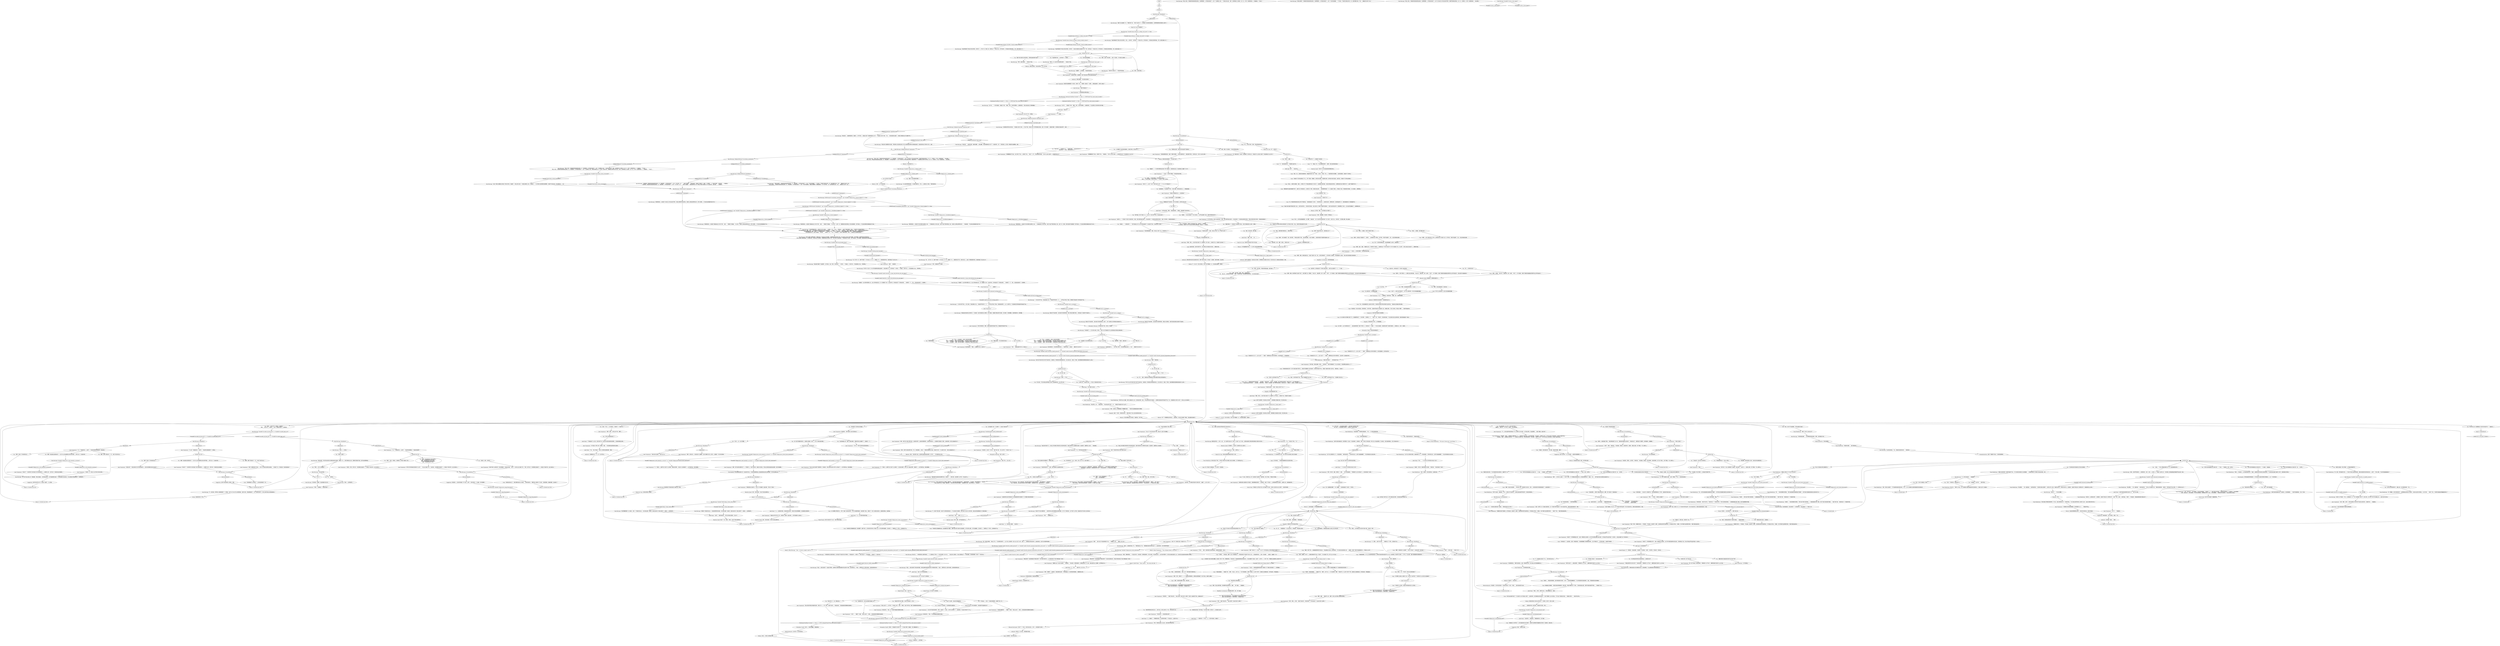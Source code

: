 # VILLAGE / POSSE 2
# the defence part with the big defence hub etc
# ==================================================
digraph G {
	  0 [label="START"];
	  1 [label="input"];
	  2 [label="Cuno: “我会简短一点的，猪猡。别担心，坤诺可以的。”"];
	  3 [label="Empathy: 他有些喘不过气来，心中满是敬畏。"];
	  4 [label="You: “没错，那是一场大屠杀。不过他们那是自找的。”"];
	  5 [label="You: 哽住了。"];
	  6 [label="Kim Kitsuragi: “反正我没有看见。不过，里面还有些别的东西……”他转向你。"];
	  7 [label="Jump to: [Untitled hub]"];
	  8 [label="Trant Heidelstam: “有一种蜜蜂，在利它素的影响下，会把黄蜂幼虫带回它们的巢穴。蚂蚁也会这样对待蚜虫，认为它们是……”他停了下来。“你觉得它就是这样隐藏起来的吗？”"];
	  9 [label="Kim Kitsuragi: “是的——这样挺好的。”"];
	  10 [label="Jump to: [Untitled hub (03)]"];
	  11 [label="Untitled hub (03)"];
	  12 [label="Cuno: “猪猡，你他妈有什么毛病啊？！你怎么不说话了。告诉他们啊！我们做到了！”"];
	  13 [label="Jean Vicquemare: “当然了。*没有*动机……”他叹了口气。"];
	  14 [label="Jump to: [Kim Kitsuragi: \"\"Also -- we have a sniper's nest wi...\"]"];
	  15 [label="Jean Vicquemare: “*杰作*……”他翻了个白眼。“别这么自负了，哈里——我还能闻到风里飘来的酒味呢。”"];
	  16 [label="Kim Kitsuragi: Variable[\"village.posse_percept_alcohol_smell\"]"];
	  17 [label="Variable[\"village.posse_percept_alcohol_smell\"]", shape=diamond];
	  18 [label="!(Variable[\"village.posse_percept_alcohol_smell\"])", shape=diamond];
	  19 [label="Endurance: 你的嘴巴里尝到一股血液的铁锈味。"];
	  20 [label="Trant Heidelstam: “你知道吗，哈里——如果我可以稍微打断一下——如果你有*证据*的话，应该会很有帮助。任何证据——我都可以合作。对于RCM的公关宣传来说，这可是个很好的机会。”\n“你知道吗，哈里——如果我可以再打断一下——如果你有*证据*的话，应该会很有帮助。任何证据——我都可以合作。对于RCM的公关宣传来说，这可是个很好的机会。”"];
	  21 [label="Kim Kitsuragi: Variable[\"village.posse_phasmid_limbs\"]"];
	  22 [label="Variable[\"village.posse_phasmid_limbs\"]", shape=diamond];
	  23 [label="!(Variable[\"village.posse_phasmid_limbs\"])", shape=diamond];
	  24 [label="Suggestion: 继续。不要幸灾乐祸。"];
	  25 [label="Jean Vicquemare: “挺好的。在我听起来，你像是被艾弗拉特·克莱尔耍了。被骗了——第一百次了。”\n“挺好的。在我听起来，你像是被艾弗拉特·克莱尔耍了。而且这是真的——你*就是*他的小傀儡。”"];
	  26 [label="Kim Kitsuragi: Variable[\"village.posse_union_assassination\"]"];
	  27 [label="Variable[\"village.posse_union_assassination\"]", shape=diamond];
	  28 [label="!(Variable[\"village.posse_union_assassination\"])", shape=diamond];
	  29 [label="Kim Kitsuragi: IsCunoInParty()"];
	  30 [label="IsCunoInParty()", shape=diamond];
	  31 [label="!(IsCunoInParty())", shape=diamond];
	  32 [label="Jean Vicquemare: “是的，我们可以*看见*那件夹克。去他妈的世界。去他妈的警察职责。去他妈的维克玛——在我看来它就是这个意思。去他妈的吧。我们之前就经历过了。”"];
	  33 [label="Jean Vicquemare: “是的，我们可以看见那件夹克。‘喂，大家快看啦——我在一个*硬核恋物癖帮派*卧底。我谁也不在乎，什么事也不在乎。’我们之前就经历过了。”"];
	  34 [label="Jump to: [Untitled hub (03)]"];
	  35 [label="You: “我还把案子破了。已经*解决*了。全部的。”"];
	  36 [label="Kim Kitsuragi: Variable[\"plaza.tribunal_rc_dodge_ruud_shot\"] == false"];
	  37 [label="Variable[\"plaza.tribunal_rc_dodge_ruud_shot\"] == false", shape=diamond];
	  38 [label="!(Variable[\"plaza.tribunal_rc_dodge_ruud_shot\"] == false)", shape=diamond];
	  39 [label="Kim Kitsuragi: Variable[\"church.kim_racism_reconciled\"]"];
	  40 [label="Variable[\"church.kim_racism_reconciled\"]", shape=diamond];
	  41 [label="!(Variable[\"church.kim_racism_reconciled\"])", shape=diamond];
	  42 [label="Jean Vicquemare: “好吧，他确实做了点*事情*……”"];
	  43 [label="You: “还有一个死人——在木板道上。我发现了一个失踪人口。”"];
	  44 [label="Kim Kitsuragi: 看来警督并不希望你更深入地探讨这个问题。"];
	  45 [label="Cuno: “不。”他没有接受命令。“坤诺要*全盘*参与。”"];
	  46 [label="You: “坤诺——安静。”"];
	  47 [label="Cuno: “不。”他阻止了你。“你已经解释的够多了，猪猡。现在交给坤诺来处理。”"];
	  48 [label="You: “是的。要么回家，要么滚蛋。”"];
	  49 [label="Cuno: “是啊，拿出来吧，猪猡。凶器，大男孩的玩意。”\n“嗯。”他点点头，直视维克玛的眼睛。“凶器，大男孩的玩意。我的猪猡想拿给你看，不过你他妈的搞错了。”"];
	  50 [label="Empathy: 现在他是真的慌了神。"];
	  51 [label="Jean Vicquemare: “谁？谁是自找的？市民吗？曷城警督？他中枪之后，你到底为什么还会在*这里*？你还能惹出什么乱子来？”"];
	  52 [label="Authority: 某种证明你没有完全疯掉的东西。某种*可靠*的东西。你*做过*一些事情。很好的事情。说出来吧。"];
	  53 [label="Logic: 说的有道理，没错。"];
	  54 [label="Kim Kitsuragi: “我试过了……不过有点模糊。”"];
	  55 [label="Cuno: “别再告发你自己了。坤诺*需要*离开这个鬼地方。”他转向维克玛。“猪猡说这么重是为了打动你。没有那回事。他做的很好。告诉他们！”"];
	  56 [label="Trant Heidelstam: “当然。请原谅。我只是觉得这一点值得注意。”"];
	  57 [label="Jean Vicquemare: “好吧好吧……”他揉了揉太阳穴。“他会认罪吗？能对*检方*认罪吗？没有什么离奇的竹节虫，就直接认罪？”"];
	  58 [label="Jean Vicquemare: “卡拉洁——就是曷城警督拘留的那个嫌疑人吗？我看过他的报告了——别想骗我。”"];
	  59 [label="Kim Kitsuragi: Variable[\"seafort.deserter_health_phasmid\"]  or  Variable[\"seafort.deserter_phasmid_degradation_discussed\"]  or  Variable[\"seafort.deserter_phasmid_caused_randy_discussed\"]"];
	  60 [label="Variable[\"seafort.deserter_health_phasmid\"]  or  Variable[\"seafort.deserter_phasmid_degradation_discussed\"]  or  Variable[\"seafort.deserter_phasmid_caused_randy_discussed\"]", shape=diamond];
	  61 [label="!(Variable[\"seafort.deserter_health_phasmid\"]  or  Variable[\"seafort.deserter_phasmid_degradation_discussed\"]  or  Variable[\"seafort.deserter_phasmid_caused_randy_discussed\"])", shape=diamond];
	  62 [label="Conceptualization: 哦，还*远远*不止那些呢。"];
	  63 [label="Jean Vicquemare: 他扣起夹克。“而且，这一切都不能掩盖风里飘来的酒味。”"];
	  64 [label="Jump to: [Judit Minot: \"\"Jean, maybe...\" She stops and sigh...\"]"];
	  65 [label="Trant Heidelstam: “某种……它们叫什么来着？一个凉亭？是的。为了求偶表态而收集东西。这可能意味着它是一个雄性。不过……我不知道*昆虫*会表现出俗丽的行为。”"];
	  66 [label="Jump to: [IsCunoInParty()]"];
	  67 [label="Jean Vicquemare: “*神秘动物学家*也参与其中了？就到这里吧。不要再提什么竹节虫了。震颤性谵妄可没有什么公关价值。”"];
	  68 [label="Cuno: “你们永远也看不到它了！它已经有*100*年没被人发现了。去他妈的吧，我们都假装没有奇迹好了。我们不需要什么巨大的昆虫，它不在这个狗屁地方的话，一切都会*好的*……”他四下看了看。"];
	  69 [label="Volition: 他坚定的意志力肯定让他们减少了一些怀疑。他们中一定有人在想……"];
	  70 [label="Kim Kitsuragi: IsKimHere()"];
	  71 [label="IsKimHere()", shape=diamond];
	  72 [label="!(IsKimHere())", shape=diamond];
	  73 [label="Jean Vicquemare: “什么？把中转站交给克莱尔？”"];
	  74 [label="Untitled hub"];
	  75 [label="You: “吃掉那头猪！”"];
	  76 [label="Jean Vicquemare: “我怎么知道*阿尔古*不重要。重要的是——现在你是艾弗拉特的信使了。就是他所谓的，*工会成员*。他是*黑帮老大*，你知道吗？”\n“我怎么知道*阿尔古*不重要。重要的是——现在你是艾弗拉特的傀儡了。就像我刚才说的。他是*黑帮老大*，你知道吗？”"];
	  77 [label="Jean Vicquemare: “同意。”"];
	  78 [label="Judit Minot: “尸体被送到了41分局。我们的停尸房。我让提尔布鲁克和莫林安排葬礼，还有接待家属之类的。”"];
	  79 [label="Judit Minot: “当然了。”她转向维克玛。“把它当作是社区服务，怎么样？”"];
	  80 [label="Kim Kitsuragi: IsHighestCopotype(\"sorry_cop\")"];
	  81 [label="IsHighestCopotype(\"sorry_cop\")", shape=diamond];
	  82 [label="!(IsHighestCopotype(\"sorry_cop\"))", shape=diamond];
	  83 [label="Kim Kitsuragi: “更奇怪的是——他还是个马佐夫主义的社会经济学家，相信必须要铲除统治阶级。他是怎么调和这两种观点的，我不太清楚——不过他对这两者都*直言不讳*。”"];
	  84 [label="Kim Kitsuragi: “他逮捕了一名大革命时期的士兵，自从大革命结束之后，他一直隐藏了50年；在这些年间，他可能还犯下了其他凶杀案……”他停顿了一下。“哦——而且他还发现了一个新物种。”"];
	  85 [label="Untitled hub (02)"];
	  86 [label="You: “这个诅咒可能跟灰域有关。这是我大调查的一部分——对马丁内斯本身的调查。”"];
	  87 [label="Kim Kitsuragi: IsKimHere()"];
	  88 [label="IsKimHere()", shape=diamond];
	  89 [label="!(IsKimHere())", shape=diamond];
	  90 [label="Cuno: “哟——你先打住吧，混球。现在是坤诺的时间。”"];
	  91 [label="Jump to: [Untitled hub (03)]"];
	  92 [label="Cuno: “哦耶——是个该死的老头子干得。丛林里的老头子还是什么的。老不死的。坤诺不知道那个。看——真正的狗屁玩意是……”"];
	  93 [label="Jump to: [Untitled hub (04)]"];
	  94 [label="Untitled hub (04)"];
	  95 [label="Composure: 他的手因为激动和兴奋而颤抖。"];
	  96 [label="Jean Vicquemare: “我不知道。我有些迷糊。哈里——”他转向你。“你是不是随便找了个岛上的流浪汉，然后把罪名加到他头上了？”"];
	  97 [label="Untitled hub"];
	  98 [label="Trant Heidelstam: “事实上，你知道吗——这可能意味着它是一个雄性。这跟我的研究领域实在是相去甚远，不过我觉得这类巢穴被称为‘凉亭’。是用来吸引伴侣的。”"];
	  99 [label="Trant Heidelstam: “有意思……那它肯定*特别*容易患病。一点细菌就能毁灭整个种族。我们*可能*说的是保护措施……”他四下看了看，飞快地评估了一下海岸的环境。"];
	  100 [label="Judit Minot: “这样可能真的能帮我们处理一些……眼下的*问题*。”"];
	  101 [label="Trant Heidelstam: “我们还能在‘警察发现新物种’上下功夫。我在玛耶斯塔认识一个很好的家伙。不过只能在高等学校的人发现它*之后*。边缘人群是*做不到*的。”"];
	  102 [label="Jean Vicquemare: “什么鬼？”他竖起耳朵——起风了。“听起来你在教堂里开了一家夜店。”"];
	  103 [label="Kim Kitsuragi: IsCunoInParty()"];
	  104 [label="IsCunoInParty()", shape=diamond];
	  105 [label="!(IsCunoInParty())", shape=diamond];
	  106 [label="Jean Vicquemare: “我100%肯定*结果*不是那样的。你知道的，别说2毫米的灰域小洞什么的鬼话了——这不是悖论B。我们是警察。”"];
	  107 [label="You: “按他现在的状态？我不知道。不过*我们*拿到一份供词了——他向我们认罪了。”"];
	  108 [label="Untitled hub (03)"];
	  109 [label="Kim Kitsuragi: “不，警探——我们*有*动机……”他朝你比了个手势，示意你说下去。"];
	  110 [label="Kim Kitsuragi: “是个*可能*的诱因，”他纠正了你。“不过即便没有那个——这个男人在海湾的一座小岛上生活了50年。独自一人。憎恨瑞瓦肖现在的样子。就动机而言，检方可以有很多种选择。”"];
	  111 [label="You: “不仅如此——它是一个完美的折叠机制。就像竹节虫一样。”"];
	  112 [label="Inland Empire: 远远，*远远*不止。"];
	  113 [label="Jean Vicquemare: 他扣起夹克。“而且，它也没能掩盖风里飘来的酒味。”"];
	  114 [label="Kim Kitsuragi: IsCunoInParty()"];
	  115 [label="IsCunoInParty()", shape=diamond];
	  116 [label="!(IsCunoInParty())", shape=diamond];
	  117 [label="Jean Vicquemare: “什么？”他压低了声音。“为了……”"];
	  118 [label="You: “胖子。”"];
	  119 [label="You: “这是个意外。”"];
	  120 [label="You: “我为无法解决的问题策划了一种解决方案。”"];
	  121 [label="Jean Vicquemare: “太棒了。谢谢。”他转向你。“你还吸毒，我知道。去他妈的吧。没事的。我是认真的。除了喝酒，*什么*都可以。”"];
	  122 [label="Perception (Hearing): 在呼啸的狂风下面，你听见一声喘息。"];
	  123 [label="Reaction Speed: 在他的脑海里，他已经构想了一个自然保护区，而且还想到了一个*最佳人选*。"];
	  124 [label="Kim Kitsuragi: Variable[\"village.posse_union_assassination\"]"];
	  125 [label="Variable[\"village.posse_union_assassination\"]", shape=diamond];
	  126 [label="!(Variable[\"village.posse_union_assassination\"])", shape=diamond];
	  127 [label="Savoir Faire: 也许它可以用滚的？就像屎壳郎。"];
	  128 [label="Jump to: [Untitled hub (03)]"];
	  129 [label="POSSE 2"];
	  130 [label="Authority: 他想过道歉，不过还是决定放弃。"];
	  131 [label="You: 这不是个好主意。"];
	  132 [label="Kim Kitsuragi: “RCM是有警察组成的，也*就是*国家机关。所以——这里有点小矛盾。”他转向维克玛。"];
	  133 [label="Kim Kitsuragi: “很让人担心。特别是考虑到他的政治观点。杜博阿警探——你可能也知道了——是一个法西斯主义者。一个极右派仇女者，当然，还有种族主义之类的。这一点——作为一名警官来说——”他摇摇头。“不太好。”"];
	  134 [label="Kim Kitsuragi: Variable[\"village.posse_2_ultraliberal_highest\"]"];
	  135 [label="Variable[\"village.posse_2_ultraliberal_highest\"]", shape=diamond];
	  136 [label="!(Variable[\"village.posse_2_ultraliberal_highest\"])", shape=diamond];
	  137 [label="Kim Kitsuragi: Variable[\"seafort.deserter_health_phasmid\"]  or  Variable[\"seafort.deserter_phasmid_degradation_discussed\"]"];
	  138 [label="Variable[\"seafort.deserter_health_phasmid\"]  or  Variable[\"seafort.deserter_phasmid_degradation_discussed\"]", shape=diamond];
	  139 [label="!(Variable[\"seafort.deserter_health_phasmid\"]  or  Variable[\"seafort.deserter_phasmid_degradation_discussed\"])", shape=diamond];
	  140 [label="You: “那个凶手——利连诺维奇·德罗斯——我们找到了他的强力动机。”\n“那个凶手——利连诺维奇·德罗斯——我找到了他的强力动机。”"];
	  141 [label="Esprit de Corps: 他现在想的是“闭嘴吧”。"];
	  142 [label="You: “呃——大男孩的东西？”"];
	  143 [label="You: “它把*东西*都收藏在自己的巢穴里：看，一本护照。”"];
	  144 [label="Kim Kitsuragi: Variable[\"auto.is_snowing\"]"];
	  145 [label="Variable[\"auto.is_snowing\"]", shape=diamond];
	  146 [label="!(Variable[\"auto.is_snowing\"])", shape=diamond];
	  147 [label="Cuno: “你他妈的为什么不——出什么事了？！”他瞥了一眼默默站在大雨中的警官们。雨水倾盆而下，冲洗着混凝土……"];
	  148 [label="Logic: 这样不太顺利啊。现在拿出点东西来——某种理智又清晰的东西。捍卫你的立场。"];
	  149 [label="Jean Vicquemare: “你醉醺醺地闯了进去，自己中枪了不说——还害死了别人。”他叹了一口气，然后更镇定地说道：“你为什么会在*这里*——在曷城中枪之后？”"];
	  150 [label="Kim Kitsuragi: Variable[\"village.posse_2_logic_sane\"]"];
	  151 [label="Variable[\"village.posse_2_logic_sane\"]", shape=diamond];
	  152 [label="!(Variable[\"village.posse_2_logic_sane\"])", shape=diamond];
	  153 [label="Jean Vicquemare: “这*不是*笑话。我们*会*抛弃你的，哈里。我们会把你留在这里——你会变成另一个在海岸边游荡的流浪汉。把这当作是对你的*审判*。别他妈的再胡闹了。”"];
	  154 [label="Volition: 别再忍受这种羞辱了。你-把-案子-破了！"];
	  155 [label="Trant Heidelstam: “当然。我也说过了。我只是猜测。*我*没有亲眼看到。”他停顿了一下，在脑子里反复思考着。“如果能用四肢移动一个头盔的话，它肯定很健壮……”\n“当然。我也说过了。我只是猜测。*我*没有亲眼看到。如果能移动*那个*的话，它肯定很健壮，”他指着你的头盔说到，“而且用的是它的四肢。”"];
	  156 [label="Trant Heidelstam: 他点点头。“那种大小的话，这个生物拥有大量的表面面积来存放神经元。它基本上是个几何结构。”"];
	  157 [label="Trant Heidelstam: “当然。我有点太超前了。竹节虫拥有原始的神经系统。不过——这个生物拥有大量的表面面积来存放神经元……”"];
	  158 [label="Trant Heidelstam: “难以置信……”他一边重复着，一边转向维克玛。“没有相片就有点困难了。出现在文件上的话，看起来会非常、非常的华而不实。在我看来，这根本不是在说*义务警员杀手*。而是很好的公关宣传。”"];
	  159 [label="You: “等等——你什么时候做的？”"];
	  160 [label="Kim Kitsuragi: Variable[\"TASK.fridge_victims_body_done\"]"];
	  161 [label="Variable[\"TASK.fridge_victims_body_done\"]", shape=diamond];
	  162 [label="!(Variable[\"TASK.fridge_victims_body_done\"])", shape=diamond];
	  163 [label="Rhetoric: 让男孩准备好。你可能需要他的帮助。"];
	  164 [label="Cuno: “是啊，西装男。听好了——雇佣兵跟他想干的女人干起来了。所以他就杀了他。那个女人叫卡拉洁。”"];
	  165 [label="You: “他是个受过训练的狙击手。他的武器要命中目标实在是绰绰有余。”\n“他是个受过训练的狙击手。他用的武器——弹道是符合的。”"];
	  166 [label="Jean Vicquemare: “嫉妒……我以为这个利连诺维奇是个老人。一直躲藏了50年……他都七十多了吧？”"];
	  167 [label="Perception (Smell): 该死的，它难道就不会*散开*吗？！它*就在*那里！就像是，深入骨髓或者什么……"];
	  168 [label="Electrochemistry: 这只是个小小的庆祝活动。"];
	  169 [label="Cuno: “那个岛上他妈的有一支巨大的四条腿的螳螂。”"];
	  170 [label="You: “里面完全是白色的，不过外面是棕色和米黄色的。就像芦苇一样。”"];
	  171 [label="Untitled hub (02)"];
	  172 [label="Jean Vicquemare: “这是个瞄准镜。枪上的。这一切*基本*都不能证明一只巨大昆虫的存在。跟你说说我的理论吧，哈里。”"];
	  173 [label="Trant Heidelstam: “植物变成昆虫*是*很典型的幻觉。甚至很典型，可以追溯到很多古老的部落社会。”"];
	  174 [label="You: 只是点点头。"];
	  175 [label="Trant Heidelstam: “为了保持政治中立性，我*不想*参与任何跟工会有关的话题。”"];
	  176 [label="You: “我只是告诉了一些人一些事。没什么大不了的。现在平静多了。”"];
	  177 [label="Judit Minot: “天啦……冷静一点，让。”"];
	  178 [label="Jump to: [Untitled hub (03)]"];
	  179 [label="Kim Kitsuragi: CheckEquipped(\"jacket_pissflaubert\")"];
	  180 [label="CheckEquipped(\"jacket_pissflaubert\")", shape=diamond];
	  181 [label="!(CheckEquipped(\"jacket_pissflaubert\"))", shape=diamond];
	  182 [label="Jean Vicquemare: “聊过？好吧。你跟我们说的——不是新闻。不是证据，甚至算不上观察。这是神秘动物学的虚构陈述。你可能是从悖论B，水瓶座，任何*神秘*电台那里听来的。*我的*理论是这样的。”"];
	  183 [label="Kim Kitsuragi: “等等，最好还是我……”他压低了声音。"];
	  184 [label="Kim Kitsuragi: “这个嘛……”一阵冷风袭来。他竖起了衣领。“酗酒，失枪，还有弄丢警徽——这都是真的。*而且*他还会在工作期间酗酒。”"];
	  185 [label="Kim Kitsuragi: “更奇怪的是——他还是个极端自由主义的‘实干家’，总是……”警督捏了捏鼻根。“马力全开。他是怎么调和这两种观点的，我不太清楚——不过他对这两者都直言不讳。”"];
	  186 [label="Kim Kitsuragi: “除了那一次之外，他一直不知疲倦地调查这起案子。而且还解决了它。我们得到了一份供词，一件凶器，*还有*犯人——现在就锁在小岛上，等待押送。”"];
	  187 [label="Trant Heidelstam: “一个……新物种？”"];
	  188 [label="Kim Kitsuragi: “一只巨大的竹节虫。它就在那座小岛上，伪装成芦苇的样子。它……从芦苇丛中现出了真身。我想我们可能发现了伊苏林迪竹节虫。”"];
	  189 [label="Judit Minot: “所以*确实*有关联……”"];
	  190 [label="You: “还有，那只竹节虫是雌性。芦苇丛就是它的巢穴。”"];
	  191 [label="You: “装卸工会的前任领导被*我们*这位凶手杀了。”"];
	  192 [label="Cuno: “是啊，大狗屎。”他点点头，抱起双臂，像个小皇帝。“听好了，你个西装男。我接下来要讲的超超超自然事件会让你吓到拉肚子。”"];
	  193 [label="Untitled hub (02)"];
	  194 [label="Judit Minot: “警督。真的……我……”"];
	  195 [label="Cuno: “是啊，狗屎。我们把他们*全部*干掉了。我们清理了这一团狗屎。”他点点头，抱起双臂，像个小皇帝。“听好了，你个西装男。我接下来要讲的超超超自然事件会让你吓到拉肚子，因为这样才他妈叫超逼自然。”"];
	  196 [label="You: “等等，还没到超自然的部分。先让我……”"];
	  197 [label="Jean Vicquemare: “什么？！”他嘲笑到，然后转向你。“抱歉，孩子，我和哈里需要……”"];
	  198 [label="Kim Kitsuragi: Variable[\"auto.is_raining\"]"];
	  199 [label="Variable[\"auto.is_raining\"]", shape=diamond];
	  200 [label="!(Variable[\"auto.is_raining\"])", shape=diamond];
	  201 [label="Untitled hub (05)"];
	  202 [label="Kim Kitsuragi: Variable[\"ice.andre_ok_drug_lab\"]  or  Variable[\"ice.andre_logic_cut\"]"];
	  203 [label="Variable[\"ice.andre_ok_drug_lab\"]  or  Variable[\"ice.andre_logic_cut\"]", shape=diamond];
	  204 [label="!(Variable[\"ice.andre_ok_drug_lab\"]  or  Variable[\"ice.andre_logic_cut\"])", shape=diamond];
	  205 [label="Jean Vicquemare: “没了它……”他摇摇头。"];
	  206 [label="Kim Kitsuragi: “你出去的时候。”"];
	  207 [label="You: “是啊，而且那家夜店叫*极乐迪斯科*。”\n“是啊，而且那家夜店叫*绝不休战*。”\n“是啊，而且那家夜店叫*瑞瓦肖西部*。”\n“是啊，而且那家夜店叫*归来*。”"];
	  208 [label="Jump to: [Untitled hub (03)]"];
	  209 [label="Jean Vicquemare: “什么？”他竖起耳朵——起风了。“听起来你是想在教堂里开一家夜店啊。”"];
	  210 [label="Kim Kitsuragi: “我们需要那里的一台*冰箱*。还有一个可能的目击证人。他只是在追踪一条线索，最后还给本地一家店主提供了一点建议——这样挺好的。”"];
	  211 [label="Kim Kitsuragi: Variable[\"village.posse_used_anomaly_as_excuse\"]  or  Variable[\"village.posse_church_hole_mentioned\"]"];
	  212 [label="Variable[\"village.posse_used_anomaly_as_excuse\"]  or  Variable[\"village.posse_church_hole_mentioned\"]", shape=diamond];
	  213 [label="!(Variable[\"village.posse_used_anomaly_as_excuse\"]  or  Variable[\"village.posse_church_hole_mentioned\"])", shape=diamond];
	  214 [label="Trant Heidelstam: “这种习俗来自格拉德，他们那里有一些父姓：克拉索维奇，拉索维奇，等等。革命分子觉得这是一种沙文主义的返祖现象，所以相反，他们会使用母姓，衍生于母亲的名字。”"];
	  215 [label="You: “坤诺。集中眼下的任务。”"];
	  216 [label="Kim Kitsuragi: IsKimHere()"];
	  217 [label="IsKimHere()", shape=diamond];
	  218 [label="!(IsKimHere())", shape=diamond];
	  219 [label="You: “他是个受过训练的狙击手。他的武器要命中目标实在是绰绰有余。”\n“他是个受过训练的狙击手。他用的武器——弹道是符合的。”"];
	  220 [label="Jean Vicquemare: “成功了吗？他成功引起一场战争了吗？”"];
	  221 [label="Inland Empire: 还*远远*不止那些呢。"];
	  222 [label="You: “还*远远*不止那些呢。它会帮我把朵拉赢回来。”"];
	  223 [label="Jean Vicquemare: “*完美的折叠机制*……”他翻了个白眼。“别这么自负了，哈里——我还能闻到风里飘来的酒味呢。”"];
	  224 [label="You: “哦耶，肯定会超逼自然。快告诉他。”"];
	  225 [label="Suggestion: 他们不会考虑一个以上的证据——选择的时候要明智一点。"];
	  226 [label="Untitled hub"];
	  227 [label="You: “也许神秘动物学家告诉我的那些话，让我陷得太深了……”"];
	  228 [label="Jump to: [Untitled hub (03)]"];
	  229 [label="Untitled hub (02)"];
	  230 [label="Kim Kitsuragi: “他还没有*解决*它——他在公司代表和艾弗拉特之间互相传递消息。直到代表发现工会想要发动战争。就在那时，梅西耶女士决定……”他耸耸肩。"];
	  231 [label="Reaction Speed: *没有*什么可以挑战男孩即将爆发的怒火。"];
	  232 [label="You: “我在公司代表和艾弗拉特之间互相传递消息。直到代表发现工会*想要*发动战争。就在那时，梅西耶女士决定离开。”"];
	  234 [label="Kim Kitsuragi: “他做了自己能做的一切，”警督打断了他。“*我们*已经尽力了。公司雇佣了未经审查的雇佣兵。杜博阿警督把他们跟本地人隔开了。”"];
	  235 [label="Kim Kitsuragi: “还有海里那辆汽車——我当时*并不在*现场……”他深吸一口气。“不过——尽管如此——他是个很棒的警探。事实上，他是我见过的最棒的警探之一。”\n“还有海里那辆汽車，毒品，当然了，还有他服用的某种用来感应幻觉的抗辐射药物……”他深吸一口气。“不过——尽管如此——他是个很棒的警探。事实上，他是我见过的最棒的警探之一。”\n“还有海里那辆汽車，毒品，当然了——主要是安非他命……”他深吸一口气。“不过——尽管如此——他是个很棒的警探。事实上，他是我见过的最棒的警探之一。”\n“还有海里那辆汽車，到处不停抽烟，一直在抽……”他深吸一口气。“不过——尽管如此——他是个很棒的警探。事实上，他是我见过的最棒的警探之一。”"];
	  236 [label="Jean Vicquemare: “……”"];
	  237 [label="Kim Kitsuragi: “我知道这听起来有点异想天开。不过我是一名四次授勋的RCM警督。我不会编出一套邂逅*神秘动物*的说辞，来为我的一天增添趣味。我的神智非常、非常清醒。”"];
	  238 [label="You: “嘣。嘣。嘣。”"];
	  239 [label="You: “很难以置信。不过它是真实存在的。”"];
	  240 [label="Kim Kitsuragi: 「很让人担心。特别是考虑到他的政治观点。杜．博亞警探——你可能也知道了——是一位马佐夫主义的社会经济学家。他想铲除掉统治阶级。这一点——同样的——作为一名警官来说……有点奇怪。」\n「很让人担心。特别是考虑到他的政治观点。杜．博亞警探——你可能也知道了——是一位马佐夫主义的社会经济学家。他甚至参加了一个高度理论化的地下读书会。这一点——同样的——作为一名警官来说……有点奇怪。」"];
	  241 [label="You: “它把*东西*都收藏在自己的巢穴里：一个头盔，一个瞄准镜，还有一本护照。”"];
	  242 [label="Cuno: “哟，坤诺觉得你根本没有认真*听*坤诺的话。”他用食指抵住了太阳穴。“你觉得你在听——但是你没在听。那群狗杂种，还有那些盔甲小子，他妈的都是来马丁内斯搞破坏的。”"];
	  243 [label="Authority: 某种可以证明你没发疯的东西。"];
	  244 [label="Kim Kitsuragi: Variable[\"village.posse_2_logic_sane\"]"];
	  245 [label="Variable[\"village.posse_2_logic_sane\"]", shape=diamond];
	  246 [label="!(Variable[\"village.posse_2_logic_sane\"])", shape=diamond];
	  247 [label="Jean Vicquemare: “他多大了——80岁？90岁？我们在说什么呢？一个*八九十岁*的狙击手？”"];
	  248 [label="Kim Kitsuragi: “事实上——你没有。”"];
	  249 [label="Jean Vicquemare: “当然，警督。当然了。我们应该把这个案子和竹节虫完全分割开来。大家是不会……”他摇摇头。"];
	  250 [label="Trant Heidelstam: “难以置信……”他一边重复着，一边转向维克玛。“它的公关价值是非凡的。‘警察发现新物种。’甚至是：‘伊苏林迪竹节虫大发现。’不。那样有点太过了。”"];
	  251 [label="Trant Heidelstam: “绝对的——这真是太棒了。在我看来，这根本不是在说‘义务警员杀手’。这是：科学，新闻，人类的利益。”他笑了。“你知道的，你能拍到那张相片真是太好了。”"];
	  252 [label="Kim Kitsuragi: IsCunoInParty()"];
	  253 [label="IsCunoInParty()", shape=diamond];
	  254 [label="!(IsCunoInParty())", shape=diamond];
	  255 [label="Jump to: [Untitled hub (03)]"];
	  256 [label="Jean Vicquemare: “是啊，我不会再多浪费时间了——不管是什么，肯定不是灰域，或者巨大的昆虫。悖论B之类的屁话就说到这里吧，我们可是警察。”"];
	  257 [label="Logic: 这样很好。他们没办法否认。"];
	  258 [label="Jump to: [Untitled hub (03)]"];
	  259 [label="You: “这是我的杰作。他们会在警察学校教这个的。”"];
	  260 [label="You: “呃……大革命万岁！”"];
	  261 [label="Kim Kitsuragi: CheckEquipped(\"jacket_fucktheworld\")"];
	  262 [label="CheckEquipped(\"jacket_fucktheworld\")", shape=diamond];
	  263 [label="!(CheckEquipped(\"jacket_fucktheworld\"))", shape=diamond];
	  264 [label="Jump to: [IsKimHere()]"];
	  265 [label="Kim Kitsuragi: IsCunoInParty()"];
	  266 [label="IsCunoInParty()", shape=diamond];
	  267 [label="!(IsCunoInParty())", shape=diamond];
	  268 [label="Jump to: [Untitled hub]"];
	  269 [label="Rhetoric: 如果让他来说，肯定会好很多。好上100万倍。"];
	  270 [label="Kim Kitsuragi: “警探，这一点由*我*来说效果会更好……”他压低了声音。"];
	  271 [label="Kim Kitsuragi: “他这样做承受了相当大的生命风险。他中枪了——不是一枪，而是二枪。我们阻止了一场处决行动，而不是谈判。与可能发生的情况相比，死亡人数已经最小化了。”"];
	  272 [label="Kim Kitsuragi: “对案子的看法吗？”"];
	  273 [label="Kim Kitsuragi: IsHighestCopotype(\"apocalypse_cop\")"];
	  274 [label="IsHighestCopotype(\"apocalypse_cop\")", shape=diamond];
	  275 [label="!(IsHighestCopotype(\"apocalypse_cop\"))", shape=diamond];
	  276 [label="Kim Kitsuragi: IsHighestPolitical(\"communist\")"];
	  277 [label="IsHighestPolitical(\"communist\")", shape=diamond];
	  278 [label="!(IsHighestPolitical(\"communist\"))", shape=diamond];
	  279 [label="Kim Kitsuragi: “真的太奇怪了。特别是考虑到他的政治观点。杜博阿警探——你可能也知道了——是一个忠实的道德家。一个中间派。不容易引发政治冲突，这一点是可圈可点的。不过……跟他的行为并不一致。”"];
	  280 [label="Kim Kitsuragi: Variable[\"seafort.deserter_rc_logic_link_between_des_and_edgar\"]"];
	  281 [label="Variable[\"seafort.deserter_rc_logic_link_between_des_and_edgar\"]", shape=diamond];
	  282 [label="!(Variable[\"seafort.deserter_rc_logic_link_between_des_and_edgar\"])", shape=diamond];
	  283 [label="Kim Kitsuragi: Variable[\"auto.is_snowing\"]"];
	  284 [label="Variable[\"auto.is_snowing\"]", shape=diamond];
	  285 [label="!(Variable[\"auto.is_snowing\"])", shape=diamond];
	  286 [label="You: “所以你怎么说？还想要我这个高手高手高高手吗？”（指着自己。）"];
	  287 [label="Hand/Eye Coordination: 他的意思是凶器。"];
	  288 [label="Drama: 不要跟他说竹节虫的事。他*不会*相信的。这件事-没有-发生！"];
	  289 [label="You: “只是一种直觉。”"];
	  290 [label="Trant Heidelstam: “呃——那它到底是雄性或者雌性就不重要了。凉亭可能只是孤雌生殖突变之前的退化行为。”"];
	  291 [label="Jean Vicquemare: “它需要白色外套和玻璃器皿。我们需要专业人士……”他看向芦苇丛。"];
	  292 [label="Jump to: [Untitled hub (03)]"];
	  293 [label="Untitled hub (03)"];
	  294 [label="Jump to: [Untitled hub (03)]"];
	  295 [label="You: “是啊，我复兴了本地的夜生活。”"];
	  296 [label="Jump to: [Trant Heidelstam: \"\"Of course. Excuse me. I just thoug...\"]"];
	  297 [label="Cuno: “他妈的，用望远镜偷窥……”他镇定下来。“是啊——那个女人。忘了这码事吧，猪猡，不是她干的。岛上那个老爷子干得。雇佣兵正在跟她鬼混，他不能忍受。坤诺就能忍。”"];
	  298 [label="Physical Instrument: 它留下了一个标记。他们没办法否认，孩子——你抓住那个杂种了。"];
	  299 [label="Inland Empire: 到此为止。裁决结果下来了。"];
	  300 [label="Jump to: [Jean Vicquemare: \"\"Fine. Brilliant theory. A real mas...\"]"];
	  301 [label="Rhetoric: 拿出最好的证据。像你一样可靠的证据。"];
	  302 [label="Jean Vicquemare: “好吧。一个问题——你是怎么知道的？”"];
	  303 [label="You: “它就在那里。”（把头盔拿给他看。）\n“它就在那里。”（指着你的脑袋。）"];
	  304 [label="Jump to: [Untitled hub (03)]"];
	  305 [label="You: 自己保密。"];
	  306 [label="Kim Kitsuragi: IsHighestCopotype(\"superstar_cop\")"];
	  307 [label="IsHighestCopotype(\"superstar_cop\")", shape=diamond];
	  308 [label="!(IsHighestCopotype(\"superstar_cop\"))", shape=diamond];
	  309 [label="Kim Kitsuragi: IsHighestPolitical(\"ultraliberal\")"];
	  310 [label="IsHighestPolitical(\"ultraliberal\")", shape=diamond];
	  311 [label="!(IsHighestPolitical(\"ultraliberal\"))", shape=diamond];
	  312 [label="Untitled hub"];
	  313 [label="Kim Kitsuragi: “警探？”他转向你。"];
	  314 [label="Kim Kitsuragi: 「真的太奇怪了。特别是考虑到他的政治观点。杜．博亞警探——你可能也知道了——是一个忠实的道德家。一个中间派。不容易引发政治冲突，这一点是可圈可点的。不过……跟他的行为并不一致。」\n「真的太奇怪了。特别是考虑到他的政治观点。杜．博亞警探——你可能也知道了——是一个忠实的道德家。他最近试图联系一艘联盟战舰，为了分派‘责任’，这一点是可圈可点的。不过……跟他的行为并不一致。」"];
	  315 [label="You: “这些年来，他可能还犯下了*其他*几起凶杀案。”"];
	  316 [label="Jean Vicquemare: “听起来太疯狂了，哈里。你在岛上*做了*什么？”"];
	  317 [label="Judit Minot: “大声说出来吧，警督，”她试着安慰你。“没事的。我相信那个逃兵的存在。”"];
	  318 [label="Trant Heidelstam: “雌性？你为什么会这么想？”"];
	  319 [label="Trant Heidelstam: “就像自己克隆一样？你为什么这么想？”"];
	  320 [label="Jump to: [Untitled hub (03)]"];
	  321 [label="Cuno: “别再提教堂什么的鬼话了。让你听起来更疯子一样。”"];
	  322 [label="Kim Kitsuragi: IsKimHere()"];
	  323 [label="IsKimHere()", shape=diamond];
	  324 [label="!(IsKimHere())", shape=diamond];
	  325 [label="You: “哦耶！而且我还在那里发现了一个迄今为止还未被探索过的灰域学现象——世界上有一个2毫米的洞。”"];
	  326 [label="Jean Vicquemare: “*为什么*？那可不是你来这里该做的事。”"];
	  327 [label="Judit Minot: “让——这*的确*是他的风格。”"];
	  328 [label="You: “他是个受过训练的狙击手。他的武器要命中目标实在是绰绰有余。”\n“他是个受过训练的狙击手。他用的武器——弹道是符合的。”"];
	  329 [label="Kim Kitsuragi: IsKimHere()"];
	  330 [label="IsKimHere()", shape=diamond];
	  331 [label="!(IsKimHere())", shape=diamond];
	  332 [label="Jean Vicquemare: “嫉妒？他多大了——80岁？*90*岁？你不是说他从大革命时期就开始躲藏了吗？”"];
	  333 [label="You: “我还是不算*完全*满意。本来可以再利落*一点*的。”"];
	  334 [label="Jump to: [seafort.deserter_bullet_connection]"];
	  335 [label="Jean Vicquemare: “人际关系不是这样运转的，哈里。你发现了一个逃兵。30年代以来的第一个。值得称赞。不过这也*改变*不了什么。”"];
	  336 [label="Kim Kitsuragi: Variable[\"village.posse_trant_matronym\"]"];
	  337 [label="Variable[\"village.posse_trant_matronym\"]", shape=diamond];
	  338 [label="!(Variable[\"village.posse_trant_matronym\"])", shape=diamond];
	  339 [label="Kim Kitsuragi: IsCunoInParty()"];
	  340 [label="IsCunoInParty()", shape=diamond];
	  341 [label="!(IsCunoInParty())", shape=diamond];
	  342 [label="You: “*这个*真的特别奇怪。”（把护照拿给他看。）"];
	  343 [label="Jean Vicquemare: “跟一具尸体说话？就到这里吧。不要再提什么竹节虫了。震颤性谵妄可没有什么公关价值。”"];
	  344 [label="Kim Kitsuragi: IsKimHere()"];
	  345 [label="IsKimHere()", shape=diamond];
	  346 [label="!(IsKimHere())", shape=diamond];
	  347 [label="Jean Vicquemare: “听起来你被*耍*了，哈里。因为你被阿尔古搞得晕头转向。”"];
	  348 [label="Jean Vicquemare: “这就是你想让我们调查前任工会领袖遇刺事件的原因吗？为了摆脱艾弗拉特的控制？”"];
	  349 [label="Rhetoric: 该死。不是*那件*夹克，是你帮厄运漩涡找到的那件。算了吧……它不值得你这么努力。"];
	  350 [label="You: “坤诺是我帮过的一个街头小混混。”"];
	  351 [label="Authority: 还是要给你记上一分。这一点无可否认。"];
	  352 [label="Kim Kitsuragi: Variable[\"plaza.tribunal_shoulder_wound_avoided_cuirass\"]"];
	  353 [label="Variable[\"plaza.tribunal_shoulder_wound_avoided_cuirass\"]", shape=diamond];
	  354 [label="!(Variable[\"plaza.tribunal_shoulder_wound_avoided_cuirass\"])", shape=diamond];
	  355 [label="Kim Kitsuragi: IsTHCPresent(\"sorry_cop\")"];
	  356 [label="IsTHCPresent(\"sorry_cop\")", shape=diamond];
	  357 [label="!(IsTHCPresent(\"sorry_cop\"))", shape=diamond];
	  358 [label="Kim Kitsuragi: “他可以说服人类把知道的一切都告诉他。而且他永远不知停歇。在我跟他相处的这段日子里，他从未停止过对这个案子的调查。他不知疲倦。被某种疯狂的东西驱动着。”\n“他可以说服人类把知道的*一切*都告诉他。而且他永远不知停歇。在我跟他相处的这段日子里，他从未停止过追查线索，不管到底有多不靠谱，有多不着边际。他不知疲倦。被某种疯狂的东西驱动着。”"];
	  359 [label="Jean Vicquemare: “……”"];
	  360 [label="You: “从本质上讲，可能没有关联——不过犯人可能知道它的存在。”"];
	  361 [label="You: “这可能是件小事，不过我帮一个人找到了他的夹克！”"];
	  362 [label="Jean Vicquemare: “你说得对。这*是*一件小事。”他四下看了看。“有人在乎吗？一件夹克？没人？”"];
	  363 [label="Kim Kitsuragi: IsCunoInParty()"];
	  364 [label="IsCunoInParty()", shape=diamond];
	  365 [label="!(IsCunoInParty())", shape=diamond];
	  366 [label="Cuno: “把那些微不足道的混账都干掉了。拯救了这个狗屁玩意——该死的马丁内斯。我看见他在哀悼……他的猪猡搭档废了一半。被送到了車里——坤诺站了出来。坤诺他妈的代替他。大人的位置——警探坤诺。”"];
	  367 [label="You: “坤诺，如果你要打断我的话——那就干脆点。”"];
	  368 [label="Jean Vicquemare: “一个逃兵——大革命时期的？”他听起来有些怀疑。"];
	  369 [label="Perception (Sight): 现在他的双眼湿润了。"];
	  370 [label="Cuno: “你他妈的为什么不——出什么事了？！”他瞥了一眼默默站在大雪中的警官们。他们回望着他，似乎有些茫然。"];
	  371 [label="Untitled hub (02)"];
	  372 [label="You: “这是很疯狂。不过我拿到了供词，*还有*凶器。他现在就在岛上——等着被逮捕。”"];
	  373 [label="Jean Vicquemare: “听起来太疯狂了，哈里。你在岛上*做了*什么？你出什么事了？”"];
	  374 [label="Authority: 这样不太顺利啊。现在拿出点东西来。某种理智又有说服力的东西。捍卫你的立场。做你擅长的那些事。好事。"];
	  375 [label="Jean Vicquemare: “听起来像是癔症，哈里。你在岛上*做了*什么？你到底怎么了？”"];
	  376 [label="You: “它把*东西*都收藏在自己的巢穴里：一个头盔，一个瞄准镜，还有一本护照。”"];
	  377 [label="You: “我想它会释放一种化学物质，让它看起来更像芦苇。”"];
	  378 [label="Kim Kitsuragi: “因为我是一名警探。而且制毒是*非法*的。”"];
	  379 [label="You: “呃……那好吧。”"];
	  380 [label="You: “没什么。这一点也不重要。”"];
	  381 [label="Inland Empire: 解决*支线任务*什么的，*绝对*是你的风格。"];
	  382 [label="Judit Minot: “所以……一个ICM的士兵*很可能*会叫这个名字。”"];
	  383 [label="Kim Kitsuragi: Variable[\"village.posse_deserter_auth_cuno_explain\"]"];
	  384 [label="Variable[\"village.posse_deserter_auth_cuno_explain\"]", shape=diamond];
	  385 [label="!(Variable[\"village.posse_deserter_auth_cuno_explain\"])", shape=diamond];
	  386 [label="Kim Kitsuragi: Variable[\"TASK.arrest_klaasje_done\"] == false"];
	  387 [label="Variable[\"TASK.arrest_klaasje_done\"] == false", shape=diamond];
	  388 [label="!(Variable[\"TASK.arrest_klaasje_done\"] == false)", shape=diamond];
	  389 [label="Kim Kitsuragi: IsKimHere()"];
	  390 [label="IsKimHere()", shape=diamond];
	  391 [label="!(IsKimHere())", shape=diamond];
	  392 [label="Kim Kitsuragi: IsCunoInParty()"];
	  393 [label="IsCunoInParty()", shape=diamond];
	  394 [label="!(IsCunoInParty())", shape=diamond];
	  395 [label="You: “不。我知道自己看见了什么。它是*真实存在*的。”"];
	  396 [label="Untitled hub"];
	  397 [label="Jump to: [Untitled hub (03)]"];
	  398 [label="Jean Vicquemare: “是啊，是啊。从木板上摔下来，喝醉了。”"];
	  399 [label="Cuno: “你他妈的又想曲解他的话！我的猪猡没有*被骗*。猪猡可是在背后*操纵*这些破事的。他不会那么做的。他不会被骗的。告诉他们——”他朝你比了个手势，让你继续说下去。"];
	  400 [label="Inland Empire: 把*谁*赢回来，你甚至都不知道她的名字！"];
	  401 [label="Cuno: “是啊，”他飞快地看了一眼，表示赞同，“坤诺在这里待了很久，看过很多破事，*真正*的破事——他妈的坤诺可不是刚学走路的小孩！”"];
	  402 [label="Jean Vicquemare: 男人叹了口气。深深地。"];
	  403 [label="Kim Kitsuragi: IsTHCPresent(\"communist\")"];
	  404 [label="IsTHCPresent(\"communist\")", shape=diamond];
	  405 [label="!(IsTHCPresent(\"communist\"))", shape=diamond];
	  406 [label="You: 什么也不说。"];
	  407 [label="Trant Heidelstam: “我必须说，这个，”他指向相片。“实在是太超乎寻常了。这……我甚至不知道该*说*什么好了。”"];
	  408 [label="Kim Kitsuragi: “是的——*不过*……”"];
	  409 [label="Jean Vicquemare: “天啦……那跟这起案子有什么*关联*吗？”"];
	  410 [label="You: “我还调查了诅咒商业区的秘密。”"];
	  411 [label="Cuno: “哦耶，逃兵，没错。”他朝你点点头，然后转向了维克玛。“你搞明白这个*巧妙*的花招了吗？那个老混账杀了他。还认罪了。我们让他自己说出来了——警察的风格。”"];
	  412 [label="Untitled hub (03)"];
	  413 [label="Reaction Speed: 超逼自然。我想我知道是什么……"];
	  414 [label="Cuno: “岛上他妈的有一只四条腿的螳螂。”"];
	  415 [label="You: “如果金在这里，他会告诉你说这是不可避免的。”"];
	  416 [label="You: “我也中枪了——在那种交火中。”（指着你的腿。）“我已经完全尽力了。”\n“我也中枪了——两次。我已经完全尽力了。”"];
	  417 [label="Encyclopedia: 凉亭是由雄性物种建造的，它们的身体无法展示鲜艳的求偶表态——这一个*是*素色的……"];
	  418 [label="Kim Kitsuragi: “没有什么不可能的，不过——我想强调一点——这个发现跟这个案子不一定有关联。这个案子100%可以提起公诉——没有*任何*利它素。”"];
	  419 [label="Kim Kitsuragi: Variable[\"seafort.phasmid_touching_hub\"]"];
	  420 [label="Variable[\"seafort.phasmid_touching_hub\"]", shape=diamond];
	  421 [label="!(Variable[\"seafort.phasmid_touching_hub\"])", shape=diamond];
	  422 [label="Kim Kitsuragi: IsKimHere()"];
	  423 [label="IsKimHere()", shape=diamond];
	  424 [label="!(IsKimHere())", shape=diamond];
	  425 [label="You: “事实上，我不确定自己有没有*找到*动机。我还有一件事……”"];
	  426 [label="Kim Kitsuragi: IsKimHere()"];
	  427 [label="IsKimHere()", shape=diamond];
	  428 [label="!(IsKimHere())", shape=diamond];
	  429 [label="Cuno: “是啊。政治之类的狗屁。我的猪猡也是有联系的，就像……那个武器……”他看着你。"];
	  430 [label="Logic: 他没明白。"];
	  431 [label="Jean Vicquemare: “好吧，坤诺——好吧。”他揉了揉太阳穴，然后转向你。“所以他全招了？也会向*控方*认罪吗？”"];
	  432 [label="Jump to: [Untitled hub (03)]"];
	  433 [label="Authority: 看见没。没人说话。沉默就表示同意。"];
	  434 [label="You: “听着——他表现的很暴力。浮躁。处于一种很*脆弱*的精神状态。”"];
	  435 [label="Kim Kitsuragi: “一种奇怪的性心理异常依恋。由于接近竹节虫和它的化学物质——可能是这样——而恶化了。他自己给出了一个政治理由——说他杀了一个敌方战士。”"];
	  436 [label="Kim Kitsuragi: “是的——直到我们阻止了它。”警督快速纠正了他。“他把雇佣兵看作是*敌方战士*——就动机而言，检方有很多种选择。”"];
	  437 [label="Cuno: “该死的噪音……它远远不止*有趣*好吗。坤诺的猪猡重新定义了科学。这破玩意可是合法的。”"];
	  438 [label="Jean Vicquemare: “你跟我们说的不是新闻。这不是证据，甚至算不上观察。这是神秘动物学的虚构陈述。你可能是从悖论B，水瓶座，任何*神秘*电台那里听来的……”他停了下来。“*我的*理论是这样的。”"];
	  439 [label="You: “我*确实*幻想出了一条会说话的领带……”"];
	  440 [label="Jean Vicquemare: “这不是废话。”"];
	  441 [label="Cuno: “我就知道！婊子明白了。婊子就是他妈的比较*聪明*。但是你们这群傻吊真是蠢得无药可救！它是真的，我告诉你。”"];
	  442 [label="Jump to: [Untitled hub (03)]"];
	  443 [label="Jean Vicquemare: “也许？是肯定吧。现在你是艾弗拉特·克莱尔的和事佬了。他是*黑帮老大*，你知道吗？”\n“也许？是肯定吧。现在你是艾弗拉特·克莱尔的傀儡了。就像我刚才说的。他是*黑帮老大*，你知道吗？”"];
	  444 [label="Kim Kitsuragi: “我甚至都不知道他说的是哪件夹克。他找到了……很多东西。他变得很一丝不苟。不过这没什么。”"];
	  445 [label="Jean Vicquemare: “*坤诺*又是谁？”"];
	  446 [label="Conceptualization: 这是个*有趣的*时间点。忘掉其他事情吧。"];
	  447 [label="Jean Vicquemare: “好吧……”他慢慢点点头。"];
	  448 [label="Kim Kitsuragi: Variable[\"village.posse_nest_bower_discussed\"]"];
	  449 [label="Variable[\"village.posse_nest_bower_discussed\"]", shape=diamond];
	  450 [label="!(Variable[\"village.posse_nest_bower_discussed\"])", shape=diamond];
	  451 [label="Kim Kitsuragi: “很让人担心。特别是考虑到他的政治观点。杜博阿警探——你可能也知道了——是一位马佐夫主义的社会经济学家。他想铲除掉统治阶级。这一点——同样的——作为一名警官来说……有点奇怪。”"];
	  452 [label="Kim Kitsuragi: IsTHCPresent(\"ultraliberal\")  and  Variable[\"village.posse_2_ultraliberal_highest\"] == false"];
	  453 [label="IsTHCPresent(\"ultraliberal\")  and  Variable[\"village.posse_2_ultraliberal_highest\"] == false", shape=diamond];
	  454 [label="!(IsTHCPresent(\"ultraliberal\")  and  Variable[\"village.posse_2_ultraliberal_highest\"] == false)", shape=diamond];
	  455 [label="Rhetoric: 是的，让大人物说话吧。"];
	  456 [label="Kim Kitsuragi: “呃，除了有一次，他停下来唱了一次卡拉OK。这一点——顺便说一句——是很英勇的举动。他真的唱出了自己的心声。”"];
	  457 [label="Kim Kitsuragi: 他拿出竹节虫的相片，展示给院子里的警官看。起风了，那个光滑的长方形物体拍打着他的手心。"];
	  458 [label="Jean Vicquemare: 他没有理会你，目光依然停留在相片上。“他妈的见鬼了，那玩意……跟案子有*关系*吗？”"];
	  459 [label="Kim Kitsuragi: “是的——*不过*……”"];
	  460 [label="Jean Vicquemare: “是的。这真的让人很难解雇这个醉醺醺的混账……”他的目光追随着收起相片的警督。"];
	  461 [label="Rhetoric: 有了！你需要表达你的观点——就是现在。他已经为你做好了铺垫，现在就看你的表现了。"];
	  462 [label="You: “咳咳……我*还*开了一家夜店。在教堂里。”\n“咳咳……我*还*开了一家夜店——还有一间毒品实验室——在教堂里。”"];
	  463 [label="You: “它把*东西*都收藏在自己的巢穴里：一个头盔，还有一本护照。”"];
	  464 [label="Esprit de Corps: 我觉得让他说话并不是个好主意。"];
	  465 [label="Cuno: “是啊——干掉了很多人——未解之谜之类的狗屁。”他点点头，抱起双臂，像个小皇帝。“听好了，你个西装男。我接下来要讲的超超超自然事件会让你吓到拉肚子，因为这样才叫超逼自然。”"];
	  466 [label="Cuno: “什么？！”我他妈的真是不敢*相信*……他在撒谎！”他转向他们。“他妈的，他在撒谎。我们*刚刚*就在那里，他还走过去了。他个混账还摸过了！”\n“什么？！”我他妈的真是不敢*相信*……他在撒谎！”他转向他们。“他妈的，他在撒谎。我们*刚刚*就在那里，他还走过去了。他摸过了！他妈的，他还跟它*说过话*！”"];
	  467 [label="Jean Vicquemare: “你醉醺醺地闯了进去，还害死了别人。”他摇摇头。“你为什么会在*这里*——在曷城中枪之后？你还能惹出什么乱子来？”"];
	  468 [label="You: “我破案了。一个大革命时期的逃兵射杀了那个雇佣兵。在我找到他之前，他在那座岛上躲藏了*50*年。”"];
	  469 [label="Jean Vicquemare: “你就这么把他留在岛上——毫无防备？”"];
	  470 [label="Logic: 对此肯定能有一个*完美*的解释！"];
	  471 [label="You: “它把*东西*都收藏在自己的巢穴里：一个头盔和一个瞄准镜。”"];
	  472 [label="Untitled hub (02)"];
	  473 [label="You: “在我看来，它似乎有……*某种*特性。”"];
	  474 [label="Kim Kitsuragi: “我告诉他们，警方将会在两天内对教堂发起突击搜查。顺便说一句——我们的确会这么做。如果他们有脑子的话，就不会在那里制造。”"];
	  475 [label="You: “为什么？”"];
	  476 [label="Jean Vicquemare: “什么？”他竖起耳朵——起风了。“听起来你是想建立一个毒品实验室啊！”"];
	  477 [label="Suggestion: 这样并没有*那么*好。别谈这个话题了。马上住嘴。"];
	  478 [label="Untitled hub"];
	  479 [label="Kim Kitsuragi: IsKimHere()"];
	  480 [label="IsKimHere()", shape=diamond];
	  481 [label="!(IsKimHere())", shape=diamond];
	  482 [label="Trant Heidelstam: “这个男人是莉莲的儿子——利连诺维奇。”他转向维克玛。“大革命失败之后，这种习俗就被推翻了，不过传到瑞瓦肖之前还没有。”"];
	  483 [label="Jean Vicquemare: “谢谢你，特兰特。感谢你那套文化理论。”他转向你。“你说你找到了*动机*。”"];
	  484 [label="Kim Kitsuragi: IsCunoInParty()"];
	  485 [label="IsCunoInParty()", shape=diamond];
	  486 [label="!(IsCunoInParty())", shape=diamond];
	  487 [label="You: “他还有政治方面的原因。”"];
	  488 [label="Cuno: “哦耶。听好了吧——他就像是那种保守的老战士。来自赫姆达尔的男人之类的狗屁。只不过他对抗的是有钱人和……基佬吧，我猜？坤诺不知道基佬是什么，坤诺没上过大学……”"];
	  489 [label="Untitled hub"];
	  490 [label="Kim Kitsuragi: “而且——我们还研究了那支枪的弹道，跟死去雇佣兵脑袋里发现的子弹是相匹配的。*而且*，德罗斯先生*认罪*的时候，还有两名警官在场。”"];
	  491 [label="Jean Vicquemare: “神秘动物学？你居然跟我讲*神秘动物学*？特兰特很*同情*你——你干脆利用这个机会*神秘到底*了是吗！”"];
	  492 [label="Jean Vicquemare: “别这么自负了——你不是一个*完美主义者*。你是一个警察，而且干得不错。得到了曷城警督的很多帮助。”"];
	  493 [label="Kim Kitsuragi: SubstanceUsedOnce(\"alcohol\") == false  or  IsTHCCookingOrFixed(\"the_waste_land_of_reality\")"];
	  494 [label="SubstanceUsedOnce(\"alcohol\") == false  or  IsTHCCookingOrFixed(\"the_waste_land_of_reality\")", shape=diamond];
	  495 [label="!(SubstanceUsedOnce(\"alcohol\") == false  or  IsTHCCookingOrFixed(\"the_waste_land_of_reality\"))", shape=diamond];
	  496 [label="Jean Vicquemare: “你经历了一种*精神错乱幻觉*。这是一种典型的认知损伤。由于多年的慢性酒精中毒引起的。你开始在芦苇丛里*看见*一些东西——而且还说服了这个可怜的孩子。”"];
	  497 [label="Jean Vicquemare: “这是个头盔。被害人的。这一切*基本*都不能证明一只巨大昆虫的存在。跟你说说我的理论吧，哈里。”"];
	  498 [label="Jean Vicquemare: “领带又说话了——就到这里吧。不要再提什么竹节虫了。震颤性谵妄可没有什么公关价值。”"];
	  499 [label="Cuno: “该死的……坤诺没有照相机，因为坤诺他妈的*很穷*，好吗？！这他妈真是糟糕透了。所以坤诺他妈的没拍到相片。而且，坤诺他妈的也没有画画。”"];
	  500 [label="Kim Kitsuragi: IsCunoInParty()"];
	  501 [label="IsCunoInParty()", shape=diamond];
	  502 [label="!(IsCunoInParty())", shape=diamond];
	  503 [label="Judit Minot: “去他的吧——我相信他。”她看着维克玛，耸了耸肩。"];
	  504 [label="Kim Kitsuragi: Variable[\"village.posse_said_phasmid_real\"]"];
	  505 [label="Variable[\"village.posse_said_phasmid_real\"]", shape=diamond];
	  506 [label="!(Variable[\"village.posse_said_phasmid_real\"])", shape=diamond];
	  507 [label="Jean Vicquemare: “如果真有那么极其微小的可能性，那就需要秘密调查了。在我来看，这是个*坏消息*——这种是典型的浑水案件，会害死人的。或者是被开除。”"];
	  508 [label="Savoir Faire: 不继续在*公开场合*深入讨论可能是个好主意。肯定有人看见你从岛上回来了。消息传的很快……"];
	  509 [label="Jump to: [Untitled hub (03)]"];
	  510 [label="Judit Minot: “不过，”她小声说道。“失踪人口的事你处理的很好，警探。”"];
	  511 [label="You: “这就是我一直以来想告诉你的。”"];
	  512 [label="Esprit de Corps: 来了。救兵来了。"];
	  513 [label="Esprit de Corps: 但是立案调查埃弗拉特可是个大事……"];
	  514 [label="Kim Kitsuragi: SubstanceUsedOnce(\"alcohol\") == false  or  IsTHCFixed(\"the_waste_land_of_reality\")"];
	  515 [label="SubstanceUsedOnce(\"alcohol\") == false  or  IsTHCFixed(\"the_waste_land_of_reality\")", shape=diamond];
	  516 [label="!(SubstanceUsedOnce(\"alcohol\") == false  or  IsTHCFixed(\"the_waste_land_of_reality\"))", shape=diamond];
	  517 [label="Kim Kitsuragi: “他这样做承受了相当大的生命风险。他中枪了，而且仅仅是因为这身盔甲才活了下来。我们阻止了一场处决行动，而不是谈判。与可能发生的情况相比，死亡人数已经最小化了。”"];
	  518 [label="Jean Vicquemare: “*一*个星期。”"];
	  519 [label="Jean Vicquemare: “我不会怀疑你的，警督。如果你说是伊苏林迪竹节虫，那就是伊苏林迪竹节虫。”"];
	  520 [label="Empathy: 这是一个非常、非常悲伤的男人，他刚才看见了足以让他忘掉悲伤的东西。"];
	  521 [label="Kim Kitsuragi: Variable[\"seafort.phasmid_touching_hub\"]"];
	  522 [label="Variable[\"seafort.phasmid_touching_hub\"]", shape=diamond];
	  523 [label="!(Variable[\"seafort.phasmid_touching_hub\"])", shape=diamond];
	  524 [label="Untitled hub (03)"];
	  525 [label="You: “你必须相信我。岛上*有*一只巨大的竹节虫。”\n“我撒谎了。那里*有*一只竹节虫。是真的。你必须相信我。”"];
	  526 [label="Kim Kitsuragi: IsCunoInParty()"];
	  527 [label="IsCunoInParty()", shape=diamond];
	  528 [label="!(IsCunoInParty())", shape=diamond];
	  529 [label="Cuno: “你根本*不了解*这里发生了什么。你不了解这一堆破事。该死的自动武器。狗屁都市战场。被*鲜血*染红的战线。血色顶点。你根本*不了解*这些狗屎。”"];
	  530 [label="Cuno: “现在——坤诺不在那里。没错——你明白了吗？坤诺在跟坤诺的马子闹分手，分道扬镳之类的狗屁。但是当坤诺赶到的时候——猪猡他妈的已经*清理干净*了。血和尸体都清干净了。”"];
	  531 [label="Jump to: [Untitled hub (02)]"];
	  532 [label="Cuno: “哦耶，混球。他现在就在岛上。昏迷了还是什么的。哦——我们还拿到枪了。杀手的枪什么狗屁的。你知道我是什么意思。*现在*我们来说狗屁大男孩的事……”"];
	  533 [label="Kim Kitsuragi: “你真的要去看看……它有种雌性柔和的颜色。我想，还有筑巢行为吧。”"];
	  534 [label="You: “它告诉我的。”"];
	  535 [label="You: “凶手似乎很沉醉的样子。就像上瘾。这只是我的直觉，不过……”"];
	  536 [label="Jump to: [Untitled hub]"];
	  537 [label="You: “你是什么意思？”"];
	  538 [label="You: “哦耶！我帮了那些孩子一个忙。改变了他们的生活。”"];
	  539 [label="You: “哦耶！而且我还在那里发现了一个迄今为止还未被探索过的灰域学现象——世界上有一个2毫米的洞。”"];
	  540 [label="Jean Vicquemare: “我不在乎你的毒品实验室叫什么名字……”他让自己镇定下来。“去你妈的。你的警察生涯结束了——你就当个钋贩子吧，反正与我无关。”"];
	  541 [label="Encyclopedia: 悖论B是格拉德发行的一本边缘科学杂志。它的使命是解释类似心里遥感和跨洲灰域之类的理论，在它失去控制之前。"];
	  542 [label="Jean Vicquemare: “不，不是的——结果不会*又是*什么灰域啊。什么跨洲灰域啊，世界上有个两毫米洞啊，真是够了——这不是悖论B。我们是警察。”"];
	  543 [label="Logic: 他认为这个细节可以支撑你的逃兵理论。"];
	  544 [label="Authority: 让他乖乖就范。"];
	  545 [label="Jean Vicquemare: “卡拉洁——不是那个他放跑的嫌疑人吗？曷城的报告里写的那个？”"];
	  546 [label="Cuno: “你*刚刚*让他承认大屠杀什么的。现在又什么都不是了？你觉得为什么会*发生*这些破事？”"];
	  547 [label="Jean Vicquemare: “竹节虫……茱蒂，我觉得我们应该给哈里发一张警局传唤通知。这有点……”"];
	  548 [label="Jean Vicquemare: “是啊，好吧，我明白了——人一孤独就会得精神病。如果他在那里隐蔽了*50年*的话，倒是可以理解。”"];
	  549 [label="Judit Minot: “这是一场干净利落的胜利。”"];
	  550 [label="Kim Kitsuragi: Variable[\"seafort.deserter_bullet_connection\"]"];
	  551 [label="Variable[\"seafort.deserter_bullet_connection\"]", shape=diamond];
	  552 [label="!(Variable[\"seafort.deserter_bullet_connection\"])", shape=diamond];
	  553 [label="Kim Kitsuragi: IsCunoInParty()"];
	  554 [label="IsCunoInParty()", shape=diamond];
	  555 [label="!(IsCunoInParty())", shape=diamond];
	  556 [label="Jean Vicquemare: “我要终止这个*逃兵*的话题了。”他摇摇头。“你会收到一份警局通知书，解释到底发生了什么事。海岸巡逻队会上岛搜索。这件事到此为止。”"];
	  557 [label="Cuno: “哦耶，而且它还有那种……芦苇丛在上面。甚至展开之后也有。还有——他妈的展开的时候简直是疯了！太他妈漂亮了！”"];
	  558 [label="You: “直觉。原来我这里有很广阔的知识基础。”（指着你的脑袋。）"];
	  559 [label="Half Light: 也许是真的呢？"];
	  560 [label="Cuno: “它就在那里——把那个狗屁玩意拿出来，猪猡。那个鬼东西！它就是证据。”"];
	  561 [label="Judit Minot: “坤诺——拜托。如果它在岛上，那还会被看见的。冷静点……”"];
	  562 [label="Jean Vicquemare: “……”"];
	  563 [label="Jean Vicquemare: “去你的吧。你只是被艾弗拉特·克莱尔耍了。被骗了——第一百次了。”"];
	  564 [label="Untitled hub"];
	  565 [label="Kim Kitsuragi: “其实并不*完全*是那样的……这样的举动让我们能够稳定这里的局面。对于马丁内斯来说，这*不是*什么坏事。而且我们也不欠任何人任何东西。”"];
	  566 [label="Kim Kitsuragi: IsKimHere()"];
	  567 [label="IsKimHere()", shape=diamond];
	  568 [label="!(IsKimHere())", shape=diamond];
	  569 [label="Kim Kitsuragi: IsCunoInParty()"];
	  570 [label="IsCunoInParty()", shape=diamond];
	  571 [label="!(IsCunoInParty())", shape=diamond];
	  572 [label="Kim Kitsuragi: IsKimHere()"];
	  573 [label="IsKimHere()", shape=diamond];
	  574 [label="!(IsKimHere())", shape=diamond];
	  575 [label="You: “*远远*不止那样。我会用它把她赢回来。”"];
	  576 [label="Empathy: 他很感激你还记得。"];
	  577 [label="Kim Kitsuragi: “不要*再*为难自己了，”他压低声音说道。"];
	  578 [label="Kim Kitsuragi: “这个嘛……”他竖起了衣领。“酗酒，失枪，还有弄丢警徽——这都是真的。不过这周他工作的时候*没有*喝酒。”"];
	  579 [label="Kim Kitsuragi: “你也看到了——它大约有3米高。事实上，我们认为它可能是迄今为止发现的最大的陆地无脊椎动物。”"];
	  580 [label="Kim Kitsuragi: “呃……除了有一次，他停下来唱了一次卡拉OK。这一点，顺便说一句——我跟你意见不同，维克玛先生——这是一种很英勇的举动。他真的唱出了自己的心声。”"];
	  581 [label="Kim Kitsuragi: Variable[\"seafort.phasmid_touching_hub\"]"];
	  582 [label="Variable[\"seafort.phasmid_touching_hub\"]", shape=diamond];
	  583 [label="!(Variable[\"seafort.phasmid_touching_hub\"])", shape=diamond];
	  584 [label="Kim Kitsuragi: Variable[\"auto.is_raining\"]"];
	  585 [label="Variable[\"auto.is_raining\"]", shape=diamond];
	  586 [label="!(Variable[\"auto.is_raining\"])", shape=diamond];
	  587 [label="Kim Kitsuragi: 他拿出竹节虫的相片，展示给院子里的警官看。雨滴从天空降落，他用手遮挡住那张光滑的竹节虫相片。"];
	  588 [label="Kim Kitsuragi: “那个老人似乎并没有*意识*到竹节虫的存在。他表现出一种奇怪的非典型痴呆状态，在它出现之后，他陷入了恍惚。他变得跟紧张性精神症患者没什么区别。”"];
	  589 [label="You: 什么也不说。"];
	  590 [label="You: “所以——你也看到了，我是个*很不错*的警探。”\n“所以——你也看到了，我是个*很不错*的警探——而且还是个绝对的大法西斯主义者。”\n“所以——你也看到了，我是个*很不错*的警探——而且还是个绝对的大康米主义者。”\n“所以——你也看到了，我是个*很不错*的警探——而且绝对是个很有远见的企业家。”"];
	  591 [label="You: “它把*东西*都收藏在自己的巢穴里：看，一本护照。”"];
	  592 [label="Untitled hub"];
	  593 [label="Half Light: 哦不……*全盘*参与。"];
	  594 [label="Rhetoric: 还不赖，坤诺。不过可能有点太*简短*了。"];
	  595 [label="You: 什么也不说。"];
	  596 [label="Jean Vicquemare: “别拿曷城警督说事。他是个*很棒*的警察——你差点就害死他了。我甚至都不明白，他中枪之后，你为什么还在*这里*。”"];
	  597 [label="You: “哈哈哈……”（紧张地笑了。）“我不知道自己为什么会不停地说起那个*三米高的竹节虫*。根本没有什么昆虫！”"];
	  598 [label="You: “我跟它聊过了。它给我讲了灰域和氧气浩劫，还有它的触角是怎么变成一只脚的。”"];
	  599 [label="Jump to: [Untitled hub]"];
	  600 [label="Jump to: [Untitled hub (03)]"];
	  601 [label="Drama: 他是真的软化了许多。"];
	  602 [label="Untitled hub (03)"];
	  603 [label="Jean Vicquemare: “真是太棒了！*夜店老板*是个很不错的新职业——因为你的警察生涯已经*结束*了。”"];
	  604 [label="Kim Kitsuragi: Variable[\"village.posse_sugg_drug_baron\"]"];
	  605 [label="Variable[\"village.posse_sugg_drug_baron\"]", shape=diamond];
	  606 [label="!(Variable[\"village.posse_sugg_drug_baron\"])", shape=diamond];
	  607 [label="Jean Vicquemare: “你控制一点。现在没人在乎你的*灰域大冒险*。”"];
	  608 [label="Jump to: [Untitled hub (03)]"];
	  609 [label="You: “我没时间研究这个。直接说动机吧。”"];
	  610 [label="Untitled hub (02)"];
	  611 [label="Judit Minot: “一个警探*和*一个平民。让——*还有*那支枪。他做到了……”"];
	  612 [label="Cuno: “是啊，他他妈的就像个刺客，快告诉他……”"];
	  613 [label="Kim Kitsuragi: IsKimHere()"];
	  614 [label="IsKimHere()", shape=diamond];
	  615 [label="!(IsKimHere())", shape=diamond];
	  616 [label="You: “我已经尽力了。每一秒都在奋斗。”"];
	  617 [label="Jean Vicquemare: “不——我*没必要*相信你做出了什么*动物学上的大发现*。这不是必须的。而且就算是……你是个警察。谁在乎呢？”"];
	  618 [label="Trant Heidelstam: “那不叫*证据*，那是描述。不过——很符合竹节虫的样子。如果它能伪装成芦苇的样子，那肯定体型很大。”"];
	  619 [label="Untitled hub (03)"];
	  620 [label="Jean Vicquemare: “到处都是昆虫。*植物*变成昆虫。这是一种典型的幻觉。每个超过40岁的酒鬼都看见过。”"];
	  621 [label="Jean Vicquemare: “你这么觉得吗？克莱尔把你耍得团团转。你被骗了——第一百次了。”\n“你这么觉得吗？克莱尔把你耍得团团转。这是真的，你*就是*他的小傀儡。”"];
	  622 [label="Kim Kitsuragi: “不。根本*不是*这样。他会不计后果地获取信息——不过还是合乎道德的。我们没有亏欠任何人任何东西。这就让我们能够稳定马丁内斯的局势。”"];
	  623 [label="Jean Vicquemare: “你说得对，警督——我不想。”他转向你。“你还吸毒，我知道。其实没事的，我的意思是，到了这个时候——除了喝酒，*什么*都可以。”"];
	  624 [label="Jean Vicquemare: “我不在乎。你从小孩那里弄了些毒品。而且还吸了。这没什么——我是认真的。除了喝酒，*什么*都可以。”"];
	  625 [label="Jean Vicquemare: “你不是这个世界上唯一的警察，哈里。一切消息都会返回到我们这里的。”"];
	  626 [label="Jump to: [Untitled hub (03)]"];
	  627 [label="You: “观察。”"];
	  628 [label="Kim Kitsuragi: “然后还有……自虐的问题。他喜欢道歉——疯狂道歉。听起来就像他至少犯下了一级谋杀罪。对于一个警官来说，这不是一种很好的沟通策略。这就……”"];
	  629 [label="Jump to: [IsTHCPresent(\"revacholian_nationhood ...]"];
	  630 [label="You: “哦耶哦耶哦耶。”"];
	  631 [label="Kim Kitsuragi: 「很让人担心。特别是考虑到他的政治观点。杜．博亞警探——你可能也知道了——是一个法西斯主义者。一个极右派仇女者，当然，还有种族主义之类的。这一点——作为一名警官来说——」他摇摇头。「不太好。」\n「很让人担心。特别是考虑到他的政治观点。杜．博亞警探——你可能也知道了——是一个法西斯主义者。他和其他极右派人士一起花了*很多时间*，想要找到‘逆转时间’的方法。当然，还有种族主义之类的。这一点——作为一名警官来说——」他摇摇头。「不太好。」"];
	  632 [label="You: “等等，凶手的枪，坤诺的意思是凶器。我们拿到了。”"];
	  633 [label="Cuno: “你他妈的根本没*听*！那个流浪汉根本不算什么，我说的可是要载入科学史册的！它是伊苏林迪竹节虫，它跟这个鬼案子是有*关系*的。”他转向你。“告诉他！”"];
	  634 [label="You: “没有什么伊苏林迪竹节虫。”"];
	  635 [label="You: “公司雇佣了未经审查的雇佣兵。是他们的错。我已经尽力了。”"];
	  636 [label="Jean Vicquemare: “一个逃兵？*大革命*时期的？”他听起来有些怀疑。"];
	  637 [label="You: “这不是笑话。我找到了伊苏林迪竹节虫。我发现了一个新物种。”\n“这不是笑话。我发现了迄今为止最大的陆地无脊椎动物。我发现了一个新物种。”"];
	  638 [label="Empathy: 现在他是真的慌了神。"];
	  639 [label="Judit Minot: “警督，拜托——你总不能只发现了什么*螳螂*吧。那个逃兵——继续往下说。你说案子已经*破*了？”"];
	  640 [label="Trant Heidelstam: “嗯，是的。那可能是利它素——一种似乎对宿主有益的费洛蒙。通常会刺激受影响的神经系统——当然了，不是人类的，不过有可能是捕食者的？”"];
	  641 [label="Jean Vicquemare: “等等——他想建立一个毒品实验室？”"];
	  642 [label="Kim Kitsuragi: “不。他只是让一群年轻人在教堂里建了个一家夜店。他们*以为*自己可以在那里制毒，但是不会的。那栋建筑废弃了。这个主意其实还好——总比让他们待在冰天雪地里的好。”"];
	  643 [label="You: “哦耶！我复兴了本地的夜生活。”"];
	  644 [label="Electrochemistry: 嗯……"];
	  645 [label="Jean Vicquemare: “那太好了！*灰域学家*为你来说是个很不错的新职业——在警察*之后*。我不在乎。你他妈活在灰域里吧。”"];
	  646 [label="Kim Kitsuragi: Variable[\"village.posse_used_anomaly_as_excuse\"]"];
	  647 [label="Variable[\"village.posse_used_anomaly_as_excuse\"]", shape=diamond];
	  648 [label="!(Variable[\"village.posse_used_anomaly_as_excuse\"])", shape=diamond];
	  649 [label="You: “圣吉莱纳路10号。那是一栋商业建筑，里面的所有企业都破产了。我调查了一下。”"];
	  650 [label="Jean Vicquemare: “好吧，特兰特，谢谢。我明白了。哈里……”他严肃地看着你。“不要再提什么巨大的昆虫了——你说你找到了*动机*。”"];
	  651 [label="You: “他出于嫉妒杀死了雇佣兵。”"];
	  652 [label="Logic: 在听到这个细节之前，他不太确定逃兵的事。肯定是这些细节说服了他。"];
	  653 [label="Empathy: 他明白你*必须*搞定这件事。"];
	  654 [label="Jean Vicquemare: “好吧。幕后黑手。”"];
	  655 [label="Cuno: “哦耶，就像……弹道学什么的，猪猡。我们让他*深陷*在警察的狗屎里。”"];
	  656 [label="Jump to: [Untitled hub]"];
	  657 [label="Jean Vicquemare: “很好。很棒的理论。一个真正的杰作。你会收到一份警局通知单，你可以把这一切全部说出来——给*其他*警察*听。我们会派海岸巡逻队上岛。也许他们也会找到你说的那只大昆虫。”"];
	  658 [label="Jump to: [Untitled hub (03)]"];
	  659 [label="Jean Vicquemare: “那你又是怎么知道的？”"];
	  660 [label="Kim Kitsuragi: IsCunoInParty()"];
	  661 [label="IsCunoInParty()", shape=diamond];
	  662 [label="!(IsCunoInParty())", shape=diamond];
	  663 [label="Trant Heidelstam: “这你倒是说的没错……”"];
	  664 [label="You: “埃德加·克莱尔。”"];
	  665 [label="You: “也许吧……”"];
	  666 [label="You: “喂——你是怎么知道阿尔古的？”"];
	  667 [label="Volition: 别灰心。继续关注积极的方面。"];
	  668 [label="Jean Vicquemare: “我从来没有怀疑过你能振作起来，继续工作——一阵一阵的。但是不会持久。”他扣起夹克。“我还能闻到风里飘来的酒味呢。”"];
	  669 [label="Jean Vicquemare: “你真这么认为？”"];
	  670 [label="Jump to: [Untitled hub (03)]"];
	  671 [label="Kim Kitsuragi: Variable[\"tc.dora_is_her_name\"]"];
	  672 [label="Variable[\"tc.dora_is_her_name\"]", shape=diamond];
	  673 [label="!(Variable[\"tc.dora_is_her_name\"])", shape=diamond];
	  674 [label="Reaction Speed: 躲过了一劫。有那么一瞬间，你似乎只是在浪费时间。"];
	  675 [label="Kim Kitsuragi: IsTHCPresent(\"revacholian_nationhood\")  and  Variable[\"village.posse_2_fascist_highest\"] == false"];
	  676 [label="IsTHCPresent(\"revacholian_nationhood\")  and  Variable[\"village.posse_2_fascist_highest\"] == false", shape=diamond];
	  677 [label="!(IsTHCPresent(\"revacholian_nationhood\")  and  Variable[\"village.posse_2_fascist_highest\"] == false)", shape=diamond];
	  678 [label="Kim Kitsuragi: IsHighestPolitical(\"revacholian_nationhood\")"];
	  679 [label="IsHighestPolitical(\"revacholian_nationhood\")", shape=diamond];
	  680 [label="!(IsHighestPolitical(\"revacholian_nationhood\"))", shape=diamond];
	  681 [label="Kim Kitsuragi: “他逮捕了一名大革命时期的士兵，自从大革命结束之后，他一直隐藏了50年；在这些年间，他可能还犯下了其他凶杀案……”他停顿了一下。“哦——而且他还发现了一个新物种。”"];
	  682 [label="Kim Kitsuragi: 他拿出竹节虫的相片，展示给院子里的警官看。漫天大雪在你周围飞舞——雪花粘在了光滑的竹节虫相片上。"];
	  683 [label="You: “哦耶哦耶，牛逼吗，混帐东西！”"];
	  684 [label="Jean Vicquemare: 他没有理会你。“警督——这跟案子有什么*关联*吗？”"];
	  685 [label="Trant Heidelstam: “我们可以派人搜查。我可以召集EPIS上岛，还有昆虫学家，医生。芦苇丛里肯定有它的痕迹——如果我们能找到伊苏林迪竹节虫，呃——那就真的太*非同一般*了。仅仅从公关价值考虑……”"];
	  686 [label="Jump to: [Untitled hub (02)]"];
	  687 [label="Rhetoric: 你可能要重新考虑让一个12岁的小孩陈述案情的策略。"];
	  688 [label="Cuno: “这个案子——这个该死的老头子……这些丑陋的狗屎？根本*不算什么*。我们看见了一个幽灵。一个活生生的幽灵。他他妈的证明了*幽灵*是真的——真有那么大，条子。他妈的……”"];
	  689 [label="Judit Minot: “警督，拜托——你总不能只发现了什么*螳螂*吧。那个逃兵——继续往下说。你说案子已经破了。”"];
	  690 [label="Jean Vicquemare: “这是什么，一个笑话吗？我们*会*抛弃你的，哈里。我们会把你留在这里——你会变成另一个在海岸边游荡的流浪汉。这是一场*审判*。别他妈的再胡闹了。”"];
	  691 [label="Jump to: [Untitled hub (03)]"];
	  692 [label="Kim Kitsuragi: Variable[\"village.posse_nest_bower_discussed\"]"];
	  693 [label="Variable[\"village.posse_nest_bower_discussed\"]", shape=diamond];
	  694 [label="!(Variable[\"village.posse_nest_bower_discussed\"])", shape=diamond];
	  695 [label="Judit Minot: “他们在警局里是不会拥护这种推测的。”"];
	  696 [label="You: “是啊。*还有*一家夜店。在教堂里。那可是个超级大工程。”"];
	  697 [label="Jean Vicquemare: “你把一间教堂变成了夜店——*孩子*们可能会在那里注射毒品……你还做了什么？亵渎圣坛？在祭坛里拉屎？”"];
	  698 [label="Jean Vicquemare: “你被*派到*这里来，不是干这个的。”"];
	  699 [label="Judit Minot: “让——这是他的风格。他是会做支线任务。我肯定它是足够重要的。就当做是社区服务吧。”"];
	  700 [label="You: “他杀死雇佣兵，希望能借此挑起工会和公司之间的战争。”"];
	  701 [label="Judit Minot: “让。他做到了。不需要更多配合。他认罪的时候有一个平民在场——这是可行的。”"];
	  702 [label="Volition: 它会散去的——迟早的事。"];
	  703 [label="Cuno: 他突然停了下来。"];
	  704 [label="Jean Vicquemare: “好吧。等海岸巡逻队上岛之后，我们再来考虑这件事。”"];
	  705 [label="You: “我知道一些事情。我认为它是通过单性生殖繁衍的。”"];
	  706 [label="Cuno: “大？！”男孩难以置信地拍了怕额头。“那他妈的是*巨大*好吗！”"];
	  707 [label="You: “这是它拿走的——从凶手那里。”（把瞄准镜拿给他看。）"];
	  708 [label="You: “我*确实*跟一具尸体说过话……”"];
	  709 [label="Reaction Speed: 还有眼线——肯定有人注意到你从岛上回来了。"];
	  710 [label="Kim Kitsuragi: IsCunoInParty()"];
	  711 [label="IsCunoInParty()", shape=diamond];
	  712 [label="!(IsCunoInParty())", shape=diamond];
	  713 [label="Jump to: [Untitled hub (03)]"];
	  714 [label="Kim Kitsuragi: “不。我不会说这是……”他看着你。"];
	  715 [label="Trant Heidelstam: 顾问也压低了声音。“我宁愿*不要*参与任何跟工会有关的事物。为了保持政治中立。”"];
	  716 [label="Logic: 他一听到这个就想抽身——这个案子一定有搞头。"];
	  717 [label="Reaction Speed: 该死，现在听起来，你似乎只是在浪费时间。"];
	  718 [label="Jean Vicquemare: 他拨开掉进眼睛里的一缕头发，咳嗽了几声。“你跟他一起度过了一星期——调查这起案子。你有什么看法？”"];
	  719 [label="Kim Kitsuragi: IsKimHere()"];
	  720 [label="IsKimHere()", shape=diamond];
	  721 [label="!(IsKimHere())", shape=diamond];
	  722 [label="Untitled hub (02)"];
	  723 [label="Esprit de Corps: 救兵要来了。"];
	  724 [label="Kim Kitsuragi: Variable[\"whirling.minot_karaoke\"]"];
	  725 [label="Variable[\"whirling.minot_karaoke\"]", shape=diamond];
	  726 [label="!(Variable[\"whirling.minot_karaoke\"])", shape=diamond];
	  727 [label="Kim Kitsuragi: “而且他还*破获*了这起案件。近乎完美。在这一周内，我们拿到了：一份供词，一件凶器——*还有*犯人。现在就锁在小岛上，等待押送。”"];
	  728 [label="You: “我认为它是通过单性生殖繁衍的。”"];
	  729 [label="Jean Vicquemare: “你说完了吗？”"];
	  730 [label="You: “这些年来，他可能还犯下了其他几起凶杀案——我们也让他招供了一个。一个大案。”"];
	  731 [label="Authority: 他的耐性已经全部耗尽。男孩最好到此为止……"];
	  732 [label="Cuno: “哟——现在就像是历史上最伟大的时刻。你他妈的仔细听好坤诺*嘴里*说出来的话。”他指向自己扭曲又阴沉的脸。"];
	  733 [label="Cuno: “我们看见一只巨大的昆虫。妈的特别白。*毫不夸张*，就是伊苏林迪竹节虫或者什么的。螳螂之类的。它有三米多高，然后这个猪猡……”他用手指指向你。"];
	  734 [label="You: “是有一只伊苏林迪竹节虫。不过跟案子没有关系。”"];
	  735 [label="came alone"];
	  736 [label="You: “我不知道。我*只*知道一点——岛上有一只巨大的竹节虫。实在是太疯狂了。”"];
	  737 [label="Logic: 她说得没错。这样对你很不利。你必须拿出点有说服力的东西——理智的东西。"];
	  738 [label="You: “它的神经系统可能储存在它修长的四肢里。”"];
	  739 [label="You: （总结。）“它的上颚看起来像头发一样。而且里面是纯白的。”"];
	  740 [label="You: “它是一个传感实体。那里有些什么。”"];
	  741 [label="Jean Vicquemare: “根本不是什么该死的风！你说你要建立一间毒品实验室。”他花了一点时间让自己镇定下来。“好吧。我不在乎。你的警察生涯结束了——你就当个钋贩子吧，反正与我无关。”"];
	  742 [label="Jean Vicquemare: 他耸耸肩。“我不知道什么是‘诅咒商业区’。”"];
	  743 [label="Cuno: “这个猪猡在*帮助*别人，好吗？他是个该死的好帮手，所以才会做那种破事。他发现那个昆虫，还解决了一些什么狗屁支线任务。这是他的风格。支线风格。”"];
	  744 [label="Jean Vicquemare: “他被派过来不是干这个的。他来是为了破获一起凶杀案——而不是调查什么商业区。”"];
	  745 [label="Jean Vicquemare: “不，不是的——结果不会*又是*什么灰域啊。两毫米的洞啊，大昆虫什么的真是够了——这不是悖论B。我们是警察。”"];
	  746 [label="Kim Kitsuragi: Variable[\"village.posse_used_anomaly_as_excuse\"]  or  Variable[\"village.posse_church_hole_mentioned\"]"];
	  747 [label="Variable[\"village.posse_used_anomaly_as_excuse\"]  or  Variable[\"village.posse_church_hole_mentioned\"]", shape=diamond];
	  748 [label="!(Variable[\"village.posse_used_anomaly_as_excuse\"]  or  Variable[\"village.posse_church_hole_mentioned\"])", shape=diamond];
	  749 [label="Jump to: [IsCunoInParty()]"];
	  750 [label="Judit Minot: “一个ICM的士兵*很可能*会叫这个名字。”"];
	  751 [label="Hand/Eye Coordination: 把武器拿出来啊，老兄，那个凶器。"];
	  752 [label="You: “我觉得等他恢复知觉之后——是可以的。我们让他开过一次口。他还会再开口的。”"];
	  753 [label="Kim Kitsuragi: 他点点头。“一种奇怪的性心理异常依恋。一个人孤独地过了那么久，生活在海湾的一座小岛上……而且还有心理创伤。他自己倒是给出了一个政治理由。在他的脑海里，他杀了一个敌方战士。”"];
	  754 [label="Jean Vicquemare: “茱蒂，他喝醉了。这里很冷。我他妈都快冻僵了。等他清醒之后，我们把他带回警局。大概两周左右吧。”"];
	  755 [label="Jump to: [Untitled hub]"];
	  756 [label="You: “我靠近它，跟它说话。我们聊了几句。”"];
	  757 [label="Kim Kitsuragi: IsCunoInParty()"];
	  758 [label="IsCunoInParty()", shape=diamond];
	  759 [label="!(IsCunoInParty())", shape=diamond];
	  760 [label="Jean Vicquemare: “明白。当然可以。”"];
	  761 [label="Cuno: “什么鬼，你胆子这么小吗？这他妈会飞起来的。相信坤诺。老头子有些。*阴谋论*的风格。”"];
	  762 [label="Jean Vicquemare: “怎么会？它似乎还在进行中啊。我在大门上看了红色横幅。”"];
	  763 [label="You: “我这么做是为了世界大革命。”"];
	  764 [label="Cuno: “你他妈的又想曲解他的话！我的猪猡一点都不*脏*。这可他妈可是*骑士*风格什么的。他不会那样屈服的。告诉他们——”他朝你比了个手势，让你继续说下去。"];
	  765 [label="Judit Minot: “让，别对他这么粗暴……他在努力。”"];
	  766 [label="Kim Kitsuragi: “你不会想知道的。”"];
	  767 [label="You: “坤诺很棒。我应该带他上岛的。他会告诉你这都是真的。”"];
	  768 [label="You: “见鬼去吧。反正你也不会明白的。”"];
	  769 [label="Jean Vicquemare: “是啊……有就是有……”"];
	  770 [label="You: “所以——你也看到了，我是个*很不错*的警探。”\n“所以——你也看到了，我是个*很不错*的警探——而且还是个绝对的大法西斯主义者。”\n“所以——你也看到了，我是个*很不错*的警探——而且还是个绝对的大康米主义者。”\n“所以——你也看到了，我是个*很不错*的警探——而且绝对是个很有远见的企业家。”"];
	  771 [label="Rhetoric: 就这样了。争论失败了。"];
	  772 [label="Jean Vicquemare: “离开？然后把中转站*交给*克莱尔兄弟？”"];
	  773 [label="Trant Heidelstam: “嗯……”他没有理睬你的答案。“那它到底是雄性或者雌性就不重要了。凉亭可能只是孤雌生殖突变之前的初步行为。”"];
	  774 [label="Trant Heidelstam: “有意思……”他没有理睬你的答案。“那它肯定*特别*容易患病。一个菌株就能毁灭整个种族。我们*可能*说的是保护措施……”他四下看了看，飞快地评估了一下海岸的环境。"];
	  775 [label="Rhetoric: 现在你要表达自己的意见。就是现在。机不可失。"];
	  776 [label="Kim Kitsuragi: Variable[\"village.posse_2_rhetoric_yell\"]"];
	  777 [label="Variable[\"village.posse_2_rhetoric_yell\"]", shape=diamond];
	  778 [label="!(Variable[\"village.posse_2_rhetoric_yell\"])", shape=diamond];
	  779 [label="Kim Kitsuragi: “更奇怪的是——他还是个彻头彻尾的法西斯主义者。一个极端民族主义的仇女者，还是个相当严重的种族主义者。他是怎么调和这两种观点的……”他耸耸肩。“不过他对这两者都*直言不讳*。”"];
	  780 [label="Kim Kitsuragi: “更奇怪的是——他还是个彻头彻尾的法西斯主义者。一个极端民族主义的仇女者，还是个相当严重的种族主义者。这样一来，我猜，跟*刻苦耐劳*挺相配的？我不知道——不过他对两种信仰都挺*直言不讳*的。”"];
	  781 [label="Kim Kitsuragi: Variable[\"village.posse_2_fascist_highest\"]"];
	  782 [label="Variable[\"village.posse_2_fascist_highest\"]", shape=diamond];
	  783 [label="!(Variable[\"village.posse_2_fascist_highest\"])", shape=diamond];
	  784 [label="Kim Kitsuragi: “凶手似乎并没有*意识*到竹节虫的存在。他表现出一种奇怪的非典型痴呆状态，在它出现之后，他陷入了恍惚。他变得跟紧张性精神症患者没什么区别。”"];
	  785 [label="You: “呃……是的。我相信凶手的精神退化问题可能跟它释放出的费洛蒙有关。”"];
	  786 [label="You: “嘣。嘣。嘣。”"];
	  787 [label="Jean Vicquemare: “是的。我能理解。他也卷入了那场战斗。”"];
	  788 [label="Cuno: “第二——你们这些傻逼混账。这个猪猡，”他指向你，“这个只会哼哼的混账*解决*了这个案子。在死亡岛上。案子破了。你们要么回家，要么滚蛋。”"];
	  789 [label="Cuno: “太迟了——我们已经*卷进来*了。那个岛上他妈的有一只巨大的四条腿的螳螂。”"];
	  790 [label="You: “是有一只伊苏林迪竹节虫。*而且*可能跟案子有点关系。”"];
	  791 [label="Empathy: 哎哟……"];
	  792 [label="Jean Vicquemare: “该死的。好吧。我不在乎。你的警察生涯结束了——你就当个钋贩子吧，反正与我无关。”"];
	  793 [label="Jean Vicquemare: “那太好了！*灰域学家*为你来说是个很不错的新职业——在警察*之后*。我不在乎。你他妈活在灰域里吧。”"];
	  794 [label="Kim Kitsuragi: IsCunoInParty()"];
	  795 [label="IsCunoInParty()", shape=diamond];
	  796 [label="!(IsCunoInParty())", shape=diamond];
	  797 [label="Untitled hub"];
	  798 [label="Cuno: “这个心胸狭隘的猪猡，”他一边嘟囔，一边用食指抵住了太阳穴。“我不能……”"];
	  799 [label="Cuno: “该死的……听他说话，猪猡！老头子*精神错乱*了。坤诺知道你们不相信竹节虫什么的——但他痛恨有钱人，还有一些*基佬*……他妈的，他痛恨*一切*。”"];
	  800 [label="Cuno: “用望远镜偷窥……”他镇定下来。“是啊，卡拉洁——那个女人。不过不是她做的。是那个老混账。岛上那个老爷子。雇佣兵正在跟她鬼混，他不能忍受。坤诺就能忍。”"];
	  801 [label="Judit Minot: “让，也许……”她停下来，叹了口气。"];
	  802 [label="Trant Heidelstam: “呃，那并不能算是*证据*。这是一种理论。不过——*的确*很有意思。”"];
	  803 [label="You: “酒精对我的大脑造成的伤害*实在*是太严重了……”"];
	  804 [label="Untitled hub (03)"];
	  805 [label="Jean Vicquemare: “最好是这样。在我听起来，你像是被*耍*了——因为你被阿尔古搞得晕头转向。”\n“最好是这样。在我听起来，你像是被克莱尔*耍*了。而且这是真的——你*就是*他的小傀儡。”"];
	  806 [label="Kim Kitsuragi: IsKimHere()"];
	  807 [label="IsKimHere()", shape=diamond];
	  808 [label="!(IsKimHere())", shape=diamond];
	  809 [label="Kim Kitsuragi: IsKimHere()"];
	  810 [label="IsKimHere()", shape=diamond];
	  811 [label="!(IsKimHere())", shape=diamond];
	  812 [label="Cuno: “是啊——他真的骗了坤诺，”男孩恭敬地瞥了他一眼。“但那他妈的都是以前的事了。坤诺现在变了。猪猡还是个好猪猡。在坤诺看来，还挺酷的。”"];
	  813 [label="Jean Vicquemare: “你跟我们说的——不是新闻。不是证据，甚至算不上观察。这是神秘动物学的虚构陈述。你可能是从悖论B，水瓶座，任何*神秘*电台那里听来的。*我的*理论是这样的。”"];
	  814 [label="You: “是啊！而且他不是10岁，他妈的是12岁！”"];
	  815 [label="Jump to: [Untitled hub (03)]"];
	  816 [label="Jean Vicquemare: “感谢您的见解，曷城警督。我并不是在暗示你没有处理好那种情况……”"];
	  817 [label="Jean Vicquemare: “对荣誉警督杜博阿的看法。”"];
	  818 [label="Judit Minot: “看见没？”"];
	  819 [label="Kim Kitsuragi: “在这个问题上我跟他之间发生了很大的冲突。他屈服了，现在正努力成为一个秘密法西斯主义者。也就是说：一个会*想到*这些事情的普通警察，但是并不会说出来。所以那就有点……嗯。”"];
	  820 [label="Kim Kitsuragi: Variable[\"TASK.sing_karaoke_done\"]"];
	  821 [label="Variable[\"TASK.sing_karaoke_done\"]", shape=diamond];
	  822 [label="!(Variable[\"TASK.sing_karaoke_done\"])", shape=diamond];
	  823 [label="Kim Kitsuragi: “一只巨大的竹节虫——有三米高。它就在那座小岛上，伪装成芦苇的样子。它……从芦苇丛中现出了真身。我没能拍到照片——这一点很不幸。不过我相信它很可能是伊苏林迪竹节虫。”"];
	  824 [label="Jean Vicquemare: “这他妈的是什么……”男人伸长了脖子，目光依然停留在相片上。“这个……跟案子有*关系*吗？”"];
	  825 [label="Untitled hub"];
	  826 [label="You: “*而且*我还解决了罢工问题。”"];
	  827 [label="You: “他，呃……可能跟他是一个公社社员有关。你知道的，阶级战争之类的。”"];
	  828 [label="Cuno: “首先，哟——那些家伙都是狗屎。穿着盔甲的那个男人？狗屎。工会的人？狗屎。所以——”他直视维克玛的眼睛。“去你妈的蛋吧。你根本*不了解*我。”"];
	  829 [label="You: “你看——问题是，我们把案子破了。”"];
	  830 [label="You: “你看——问题是，我们尽力挽救了很多人。”"];
	  831 [label="You: “是一个大革命时期的逃兵。他在那里躲藏了50多年。我找到他了。”"];
	  832 [label="Volition: 不。岛上有一只巨大的昆虫，他们*必须*理解这一点。你会找到证据的。别放弃。"];
	  833 [label="Electrochemistry: 它绝对是雌性。"];
	  834 [label="Kim Kitsuragi: “是的。还有芦苇的颜色——米黄和棕色，还有一点绿——在外面。从一根茎杆上展开之后，它的四肢上还保留着看起来像是芦苇丛毛的一部分。"];
	  835 [label="You: “其实，真有可能是雄性……”"];
	  836 [label="Trant Heidelstam: “非常有意思。”他四下看了看，飞快地评估了一下海岸的环境。“那它肯定很容易患病。一点细菌就能毁灭整个种族。我们可能需要保护措施……”"];
	  837 [label="Trant Heidelstam: “如果它能用四肢移动这个头盔的话，肯定很就健壮……”他的声音越来越小，陷入了沉思。"];
	  838 [label="Kim Kitsuragi: Variable[\"seafort.deserter_wc_health_success\"]"];
	  839 [label="Variable[\"seafort.deserter_wc_health_success\"]", shape=diamond];
	  840 [label="!(Variable[\"seafort.deserter_wc_health_success\"])", shape=diamond];
	  841 [label="You: “哦耶！我帮了那些孩子一个忙。改变了他们的生活。”"];
	  842 [label="Jean Vicquemare: “你跑到商业区去做什么？你的*工作*是破获一起凶杀案，不是*马丁内斯*。”"];
	  843 [label="Trant Heidelstam: “利连诺维奇？”特别顾问扬起眉头。“嗯。一个大革命时期的母姓……”"];
	  844 [label="You: “大革命时期的母姓？”"];
	  845 [label="You: “他由于竹节虫的化学信息素诱发的愤怒杀了他。”"];
	  846 [label="Jean Vicquemare: “*恢复知觉*——听起来真是太棒了……”"];
	  847 [label="Cuno: “你他妈什么也没说，是因为你他妈根本没什么好说的。”"];
	  848 [label="Cuno: “比坤诺那个暴力的老爹还糟糕。像头猪一样抖个不停，眼睛像茶碟。手到处乱挥。那些都是很黑暗的狗屁玩意——而且他跟那个昆虫在一起待了，差不多——一辈子了吧。不要把自己搞得那么封闭好不好！”"];
	  849 [label="Kim Kitsuragi: “而且——我们还发现了一处狙击手掩体，能清晰又完整地看到雇佣兵死去的那个房间。就在那座岛上。*而且*，德罗斯先生*认罪*的时候，还有两名警官在场。”"];
	  850 [label="Perception (Smell): 该死——*的确*很糟糕。你都能闻到。"];
	  851 [label="Drama: 您没有——在任何情况下——跟它*说过*话。"];
	  852 [label="Jean Vicquemare: “你经历了一种*精神错乱幻觉*。这是一种典型的认知损伤。由于多年的慢性酒精中毒引起的。你的确有这个病。所以你开始在芦苇丛里*看见*一些东西。”"];
	  853 [label="Jean Vicquemare: “这是一本护照。是一张被水浸透的纸。这一切*基本*都不能证明一只巨大昆虫的存在。跟你说说我的理论吧，哈里。”"];
	  854 [label="You: “是啊。但是，类似，保守大革命。”"];
	  855 [label="You: “你怎么知道我找到他了？”"];
	  856 [label="Suggestion: 你做的很好。也许只有那么一瞬间，不过……"];
	  857 [label="You: “是啊……也许我没有。”"];
	  858 [label="Kim Kitsuragi: “他这样做承受了相当大的生命风险。记住——他中枪了。我们阻止了一场处决行动，而不是谈判。与可能发生的情况相比，死亡人数已经最小化了。”"];
	  859 [label="Kim Kitsuragi: “还有那些世界末日的东西。一开始我以为是个玩笑——不过并不是。他真以为这个世界将要走向终结。因为一场*大屠杀*，或者是*黄昏*。我们都会*变成水蒸气*，甚至……”"];
	  860 [label="Rhetoric: 你应该喊点什么。"];
	  861 [label="You: “我是一名未来国家的警察！”"];
	  862 [label="Kim Kitsuragi: “然后还有*无聊警探*的问题。尽管有那么多显而易见和几乎可以说是怪诞的特殊习惯和着装选择，他还是坚持自己不够*有个性*。这就……”"];
	  863 [label="Kim Kitsuragi: “更奇怪的是——他还是个极端自由主义的‘实干家’，总是……”警督捏了捏鼻根。“*马力全开*。这样一来，我猜跟他的某些种族主义观点挺相配的。我不知道——不过他对两种信仰都挺直言不讳的。”"];
	  864 [label="Kim Kitsuragi: 「这很奇怪。特别是考虑到他的政治观点。杜．博亞警探——你可能也知道了——是一个*实干家*。他……」他捏了捏鼻根。「他刻苦耐劳。他挣到了*雷亚尔*。他是一个‘空想家’，一个‘金钱工程师’，这实在是……」他摇摇头。\n「这很奇怪。特别是考虑到他的政治观点。杜．博亞警探——你可能也知道了——是一个*实干家*。他……」他捏了捏鼻根。「他最近委托别人在十字路口为他的‘艰苦奋斗’修一座纪念碑，这实在是……」他摇摇头。"];
	  865 [label="Cuno: “哈迪*兄弟*或者不管他们是什么鬼——他们告诉所有人，还有他们的老娘，说自己是怎么干掉那个穿盔甲的混账的。*总是*会这样到处传开。我的猪猡站了出来——还为此把大腿搞伤了，自我牺牲式的。”"];
	  866 [label="Cuno: “是啊——解决这个狗屁案子了。该死的……丛林里的老头子做的。老不死的。坤诺不知道那个。看——真正的狗屁玩意是……”"];
	  867 [label="Cuno: “这个该死的*老*警察*发现*了它。我和猪猡发现了一个新*物种*。它很漂亮。它……”他停了下来，气喘吁吁，然后继续说道：“你之前绝对没见过这种动物。他妈的简直就是个*奇迹*。”"];
	  868 [label="Jean Vicquemare: “……”"];
	  869 [label="Volition: 不。岛上有一只巨大的昆虫，他们*必须*理解这一点。你会找到证据的。别放弃。"];
	  870 [label="Authority: 这样不太顺利啊。现在拿出点东西来。某种理智又有说服力的东西。捍卫你的立场。"];
	  871 [label="You: “是啊——大革命时期的。他可能还杀过其他人。”\n“是啊——大革命时期的。他还杀过其他人——比如说，前任工会领袖。”"];
	  872 [label="Kim Kitsuragi: IsKimHere()"];
	  873 [label="IsKimHere()", shape=diamond];
	  874 [label="!(IsKimHere())", shape=diamond];
	  875 [label="Trant Heidelstam: “就像头足类动物吗？我想可能是竹节虫，只不过神经系统储存在头部和腹部……无脊椎动物的大小和智力存在着关联性。那它……？”"];
	  876 [label="You: “我还是觉得它是雌性。”"];
	  877 [label="You: “智力？它的行为跟昆虫一样啊。”"];
	  878 [label="Suggestion: 你知道吗——告诉他可能是个*坏*主意。当然了，除非你想当一个大毒枭，而不是警察……"];
	  879 [label="Kim Kitsuragi: IsKimHere()"];
	  880 [label="IsKimHere()", shape=diamond];
	  881 [label="!(IsKimHere())", shape=diamond];
	  882 [label="Kim Kitsuragi: IsKimHere()"];
	  883 [label="IsKimHere()", shape=diamond];
	  884 [label="!(IsKimHere())", shape=diamond];
	  885 [label="Trant Heidelstam: “这个男人的母亲叫莉莲。他是莉莲的儿子——利连诺维奇。大革命失败之后，这种习俗就被推翻了，不过在传到瑞瓦肖之前没有。”"];
	  886 [label="Jean Vicquemare: “好吧。”他揉了揉太阳穴。“他会认罪吗？也会向*检方*认罪吗？”"];
	  887 [label="Cuno: “但就是他做的。为了让工会的那帮混账送命，这样他们就会把其他混账干掉。嘣！大杀戮风暴。幕后黑手之类的——只不过，怎么说呢，真是个蠢的要命的老幕后黑手。”"];
	  888 [label="You: “等等——让。*不是*有一场巨大的杀戮风暴吗？”"];
	  889 [label="Jean Vicquemare: “……”"];
	  890 [label="Untitled hub (04)"];
	  891 [label="Kim Kitsuragi: Variable[\"village.posse_concept_way_more\"]"];
	  892 [label="Variable[\"village.posse_concept_way_more\"]", shape=diamond];
	  893 [label="!(Variable[\"village.posse_concept_way_more\"])", shape=diamond];
	  894 [label="You: “它会释放一种化学物质，让它看起来*更像*芦苇。”"];
	  895 [label="Untitled hub"];
	  896 [label="Kim Kitsuragi: IsCunoInParty()"];
	  897 [label="IsCunoInParty()", shape=diamond];
	  898 [label="!(IsCunoInParty())", shape=diamond];
	  899 [label="You: “我检查过那只昆虫。近距离的。”"];
	  900 [label="Logic: ……如果他真*那么*肯定的话。但是他们并没有。拜托……"];
	  901 [label="Kim Kitsuragi: 警督压低声音——只有一点点。“这个话题不适合在马丁内斯，在大庭广众之下谈论，这里到处都有艾弗拉特和埃德加·克莱尔的*耳朵*。”"];
	  902 [label="Logic: 对于他来说，一开始提到就撤回意见肯定是件好事。"];
	  903 [label="Reaction Speed: 沉默。很好。他不知道该说什么。"];
	  904 [label="Perception (Hearing): 沉默。起风了。"];
	  905 [label="Jump to: [Untitled hub (03)]"];
	  906 [label="You: “我没收了坤诺爸爸的毒品。”"];
	  907 [label="Electrochemistry: 你知道吗，也许你应该变成一个海滨的流浪汉？只是一个想法……因为现在情况不太妙。"];
	  908 [label="Authority: 见好就收？或者……不要？"];
	  909 [label="You: “是的。他说的没错。”"];
	  910 [label="You: “是啊，这是一场大屠杀——我们一败涂地。*你*他妈又在哪里？！”"];
	  911 [label="You: “我只能说我很抱歉。”"];
	  912 [label="Untitled hub (02)"];
	  913 [label="You: “我已经尽力了。公司雇佣了未审核的……”"];
	  914 [label="Cuno: “你他妈的为什么不——出什么事了？！”他瞥了一眼默默站在冷风中的警官们。远处传来一波海浪的声音……"];
	  915 [label="Trant Heidelstam: “他刚才是不是说了……伊苏林迪竹节虫？”"];
	  916 [label="Cuno: “可怜的孩子？！去你妈的，混球！坤诺很有钱！”男孩狠狠攥紧了瘦骨嶙峋的拳头，连关节都发白了。“真不敢*相信*，你居然不相信我……”"];
	  917 [label="You: “没事的。一只巨大的昆虫——有三米多高——从芦苇丛里跑了出来，把他吓得紧张症发作了。”"];
	  918 [label="You: “发现迄今为止最大的陆地无脊椎动物？这不是在开玩笑。而且，我觉得它跟这起案子有关联。”"];
	  919 [label="Trant Heidelstam: “真是难以置信……巢穴里有蛋吗？”"];
	  920 [label="Shivers: 在遥远的雾蒙蒙的水面上，没有任何东西在动。没有它的痕迹……"];
	  921 [label="You: “我没有。是风。你听错了。”"];
	  922 [label="Suggestion: 这样不会改变很多人的想法，哈里。"];
	  923 [label="Kim Kitsuragi: “四个孩子住在冰面上的一顶帐篷里。等到冰层融化，他们都会淹死的。这不是最理想的选择，不过那栋建筑*是*废弃的。所以他把他们带到那里去了。这样挺好的。”"];
	  924 [label="Jean Vicquemare: “是啊，说实在的——听起来没什么重要的。因为它跟案子没什么关联——或者是一个巨大的生物体。”"];
	  925 [label="Kim Kitsuragi: “那里有个可能的目击证人。而且离犯罪现场也很近。他只是在追踪一条线索，最后还给本地一家店主提供了一点建议——这样挺好的。”"];
	  926 [label="Cuno: “好吧，是啊。”他咬紧嘴唇。“坤诺知道的。”"];
	  927 [label="Rhetoric: 哈！"];
	  928 [label="Authority: 接受建议。"];
	  929 [label="Jean Vicquemare: “神秘动物学？你居然跟我讲*神秘动物学*？你说你发现勒动机，然后就干脆利用这个机会*神秘到底*了是吗！”"];
	  930 [label="You: “它的神经系统储存在修长的*四肢*里。”"];
	  931 [label="Cuno: “西装男，我们他妈的有*一堆*证据。拿给他们看看，猪猡！”"];
	  932 [label="Inland Empire: 不。不是真的。它就在那里。它是真的。你记得每一个细节，它的声音，它的动作，它的存在……"];
	  933 [label="Cuno: 他指着自己的脑袋。“但是它就在我的脑袋里。就在这里。坤诺用*眼睛*拍下了相片。它他妈的就在这里。我真不相信你居然不明白……”他咬紧了牙关。"];
	  934 [label="You: “是啊——实际上是我被操纵了。”\n“是啊——我可能是被耍了。”"];
	  935 [label="Jean Vicquemare: “看见了吧——没人在乎。”"];
	  936 [label="You: “赞美上帝。”"];
	  937 [label="Reaction Speed: 该死，现在听起来，你似乎只是在浪费时间。"];
	  938 [label="You: “跟本*世纪*最伟大的发现相比，那场枪战根本微不足道。”"];
	  939 [label="Kim Kitsuragi: “别道歉了，5分钟就好，”他压低声音说道。"];
	  940 [label="Kim Kitsuragi: “然后还有……超级明星的事。他喜欢——时不时的——暗指自己是个*超级明星执法人员*。一开始我以为是个玩笑，不过……现在我没那么确定了。他每天大概会说20次*迪斯科*吧。”"];
	  941 [label="You: “嗯..是的，竹节虫可能在某种程度上影响了他的精神状态。这么多年以来。”"];
	  2040004 [label="JUMP OUT to VILLAGE / POSSE 3", shape=diamond];
	  0 -> 1
	  1 -> 129
	  2 -> 686
	  3 -> 688
	  4 -> 51
	  5 -> 317
	  6 -> 446
	  7 -> 97
	  8 -> 418
	  9 -> 641
	  10 -> 524
	  11 -> 888
	  11 -> 219
	  12 -> 928
	  13 -> 258
	  14 -> 849
	  15 -> 493
	  16 -> 17
	  16 -> 18
	  17 -> 702
	  18 -> 658
	  19 -> 299
	  20 -> 114
	  21 -> 22
	  21 -> 23
	  22 -> 226
	  23 -> 851
	  24 -> 304
	  25 -> 26
	  26 -> 27
	  26 -> 28
	  27 -> 348
	  28 -> 806
	  29 -> 30
	  29 -> 31
	  30 -> 124
	  31 -> 765
	  32 -> 349
	  33 -> 349
	  34 -> 524
	  35 -> 270
	  36 -> 37
	  36 -> 38
	  37 -> 352
	  38 -> 858
	  39 -> 40
	  39 -> 41
	  40 -> 819
	  41 -> 403
	  42 -> 186
	  43 -> 398
	  44 -> 141
	  45 -> 593
	  46 -> 45
	  47 -> 231
	  48 -> 194
	  49 -> 93
	  50 -> 689
	  51 -> 154
	  52 -> 832
	  53 -> 836
	  54 -> 791
	  55 -> 294
	  56 -> 652
	  57 -> 890
	  58 -> 800
	  59 -> 60
	  59 -> 61
	  60 -> 435
	  61 -> 753
	  62 -> 891
	  63 -> 493
	  64 -> 801
	  65 -> 660
	  66 -> 757
	  67 -> 173
	  68 -> 69
	  69 -> 900
	  70 -> 72
	  70 -> 71
	  71 -> 901
	  72 -> 117
	  73 -> 804
	  74 -> 75
	  74 -> 260
	  74 -> 934
	  74 -> 854
	  75 -> 563
	  76 -> 26
	  77 -> 713
	  78 -> 625
	  79 -> 674
	  80 -> 81
	  80 -> 82
	  81 -> 628
	  82 -> 862
	  83 -> 235
	  84 -> 187
	  85 -> 785
	  85 -> 238
	  86 -> 879
	  87 -> 88
	  87 -> 89
	  88 -> 44
	  89 -> 842
	  90 -> 512
	  91 -> 524
	  92 -> 831
	  93 -> 94
	  94 -> 632
	  94 -> 730
	  94 -> 315
	  94 -> 142
	  95 -> 867
	  96 -> 633
	  97 -> 738
	  97 -> 739
	  97 -> 728
	  97 -> 143
	  97 -> 471
	  97 -> 376
	  97 -> 377
	  98 -> 417
	  99 -> 123
	  100 -> 251
	  101 -> 291
	  102 -> 293
	  103 -> 104
	  103 -> 105
	  104 -> 55
	  105 -> 878
	  106 -> 541
	  107 -> 611
	  108 -> 434
	  108 -> 165
	  109 -> 928
	  110 -> 14
	  111 -> 223
	  112 -> 489
	  113 -> 493
	  114 -> 115
	  114 -> 116
	  115 -> 931
	  116 -> 225
	  117 -> 229
	  118 -> 175
	  119 -> 805
	  120 -> 347
	  121 -> 397
	  122 -> 579
	  123 -> 268
	  124 -> 125
	  124 -> 126
	  125 -> 764
	  126 -> 399
	  127 -> 7
	  128 -> 524
	  129 -> 719
	  130 -> 718
	  131 -> 455
	  132 -> 629
	  134 -> 136
	  134 -> 135
	  135 -> 780
	  136 -> 779
	  137 -> 138
	  137 -> 139
	  138 -> 313
	  139 -> 784
	  140 -> 843
	  141 -> 91
	  142 -> 192
	  143 -> 98
	  144 -> 145
	  144 -> 146
	  145 -> 370
	  146 -> 198
	  147 -> 915
	  148 -> 244
	  149 -> 154
	  150 -> 152
	  150 -> 151
	  151 -> 52
	  152 -> 374
	  153 -> 598
	  153 -> 597
	  153 -> 637
	  153 -> 918
	  154 -> 371
	  155 -> 127
	  156 -> 599
	  157 -> 599
	  158 -> 54
	  159 -> 206
	  160 -> 161
	  160 -> 162
	  161 -> 210
	  162 -> 925
	  163 -> 797
	  164 -> 386
	  165 -> 57
	  166 -> 59
	  167 -> 16
	  168 -> 667
	  169 -> 197
	  170 -> 896
	  171 -> 707
	  171 -> 342
	  171 -> 303
	  172 -> 66
	  173 -> 500
	  174 -> 175
	  175 -> 902
	  176 -> 347
	  177 -> 903
	  178 -> 524
	  179 -> 180
	  179 -> 181
	  180 -> 33
	  181 -> 362
	  182 -> 757
	  183 -> 269
	  184 -> 402
	  185 -> 235
	  186 -> 280
	  187 -> 581
	  188 -> 283
	  189 -> 521
	  190 -> 318
	  191 -> 70
	  192 -> 413
	  193 -> 814
	  193 -> 367
	  193 -> 48
	  193 -> 829
	  193 -> 830
	  194 -> 464
	  195 -> 413
	  196 -> 789
	  197 -> 731
	  198 -> 200
	  198 -> 199
	  199 -> 147
	  200 -> 914
	  201 -> 634
	  201 -> 734
	  201 -> 790
	  202 -> 203
	  202 -> 204
	  203 -> 872
	  204 -> 322
	  205 -> 856
	  206 -> 379
	  206 -> 475
	  207 -> 540
	  208 -> 524
	  209 -> 841
	  209 -> 325
	  209 -> 295
	  210 -> 79
	  211 -> 212
	  211 -> 213
	  212 -> 542
	  213 -> 106
	  214 -> 882
	  215 -> 926
	  216 -> 217
	  216 -> 218
	  217 -> 220
	  218 -> 392
	  219 -> 655
	  220 -> 436
	  221 -> 489
	  222 -> 335
	  223 -> 493
	  224 -> 169
	  225 -> 301
	  226 -> 899
	  226 -> 756
	  226 -> 558
	  227 -> 67
	  228 -> 524
	  229 -> 664
	  229 -> 174
	  229 -> 118
	  230 -> 73
	  231 -> 828
	  232 -> 772
	  234 -> 723
	  235 -> 358
	  236 -> 237
	  237 -> 519
	  238 -> 459
	  239 -> 684
	  240 -> 860
	  241 -> 65
	  242 -> 865
	  243 -> 869
	  244 -> 245
	  244 -> 246
	  245 -> 243
	  246 -> 870
	  247 -> 372
	  248 -> 537
	  249 -> 695
	  250 -> 100
	  251 -> 205
	  252 -> 253
	  252 -> 254
	  253 -> 321
	  254 -> 922
	  255 -> 524
	  256 -> 541
	  257 -> 432
	  258 -> 524
	  259 -> 15
	  260 -> 25
	  261 -> 262
	  261 -> 263
	  262 -> 32
	  263 -> 179
	  264 -> 2040004
	  265 -> 266
	  265 -> 267
	  266 -> 706
	  267 -> 438
	  268 -> 97
	  269 -> 816
	  270 -> 269
	  271 -> 722
	  272 -> 817
	  273 -> 274
	  273 -> 275
	  274 -> 859
	  275 -> 306
	  276 -> 277
	  276 -> 278
	  277 -> 240
	  278 -> 678
	  280 -> 281
	  280 -> 282
	  281 -> 681
	  282 -> 84
	  283 -> 284
	  283 -> 285
	  284 -> 682
	  285 -> 584
	  286 -> 264
	  287 -> 94
	  288 -> 736
	  288 -> 5
	  288 -> 917
	  289 -> 692
	  290 -> 53
	  291 -> 920
	  292 -> 524
	  293 -> 539
	  293 -> 538
	  293 -> 643
	  294 -> 524
	  295 -> 923
	  296 -> 56
	  297 -> 610
	  298 -> 433
	  299 -> 755
	  300 -> 657
	  301 -> 895
	  302 -> 21
	  303 -> 497
	  304 -> 524
	  305 -> 418
	  306 -> 307
	  306 -> 308
	  307 -> 940
	  308 -> 80
	  309 -> 310
	  309 -> 311
	  310 -> 864
	  311 -> 314
	  312 -> 936
	  312 -> 683
	  312 -> 590
	  312 -> 406
	  312 -> 511
	  313 -> 85
	  314 -> 403
	  315 -> 465
	  316 -> 50
	  317 -> 736
	  317 -> 917
	  318 -> 533
	  319 -> 289
	  319 -> 627
	  319 -> 534
	  320 -> 524
	  321 -> 320
	  322 -> 323
	  322 -> 324
	  323 -> 209
	  324 -> 102
	  325 -> 646
	  326 -> 479
	  327 -> 381
	  328 -> 886
	  329 -> 330
	  329 -> 331
	  330 -> 110
	  331 -> 553
	  332 -> 164
	  333 -> 492
	  334 -> 550
	  335 -> 113
	  336 -> 337
	  336 -> 338
	  337 -> 491
	  338 -> 929
	  339 -> 340
	  339 -> 341
	  340 -> 437
	  341 -> 659
	  342 -> 853
	  343 -> 173
	  344 -> 345
	  344 -> 346
	  345 -> 230
	  346 -> 232
	  346 -> 857
	  347 -> 564
	  348 -> 566
	  349 -> 128
	  350 -> 624
	  351 -> 34
	  352 -> 353
	  352 -> 354
	  353 -> 517
	  354 -> 271
	  355 -> 356
	  355 -> 357
	  356 -> 939
	  357 -> 816
	  358 -> 820
	  359 -> 407
	  360 -> 189
	  361 -> 261
	  362 -> 904
	  363 -> 364
	  363 -> 365
	  364 -> 798
	  365 -> 797
	  366 -> 703
	  367 -> 2
	  368 -> 532
	  369 -> 144
	  370 -> 915
	  371 -> 468
	  372 -> 469
	  373 -> 638
	  374 -> 832
	  375 -> 638
	  376 -> 98
	  377 -> 640
	  378 -> 641
	  379 -> 9
	  380 -> 422
	  381 -> 608
	  382 -> 483
	  383 -> 384
	  383 -> 385
	  384 -> 797
	  385 -> 163
	  386 -> 387
	  386 -> 388
	  387 -> 545
	  388 -> 58
	  389 -> 390
	  389 -> 391
	  390 -> 109
	  391 -> 613
	  392 -> 393
	  392 -> 394
	  393 -> 488
	  394 -> 657
	  395 -> 620
	  396 -> 768
	  396 -> 350
	  396 -> 767
	  397 -> 524
	  398 -> 855
	  399 -> 509
	  400 -> 335
	  401 -> 576
	  402 -> 273
	  403 -> 404
	  403 -> 405
	  404 -> 83
	  405 -> 675
	  406 -> 824
	  407 -> 460
	  408 -> 360
	  408 -> 941
	  409 -> 137
	  410 -> 742
	  411 -> 368
	  412 -> 224
	  412 -> 595
	  412 -> 196
	  413 -> 412
	  414 -> 197
	  415 -> 596
	  416 -> 149
	  417 -> 472
	  418 -> 249
	  419 -> 420
	  419 -> 421
	  420 -> 250
	  421 -> 158
	  422 -> 424
	  422 -> 423
	  423 -> 924
	  424 -> 698
	  425 -> 389
	  426 -> 427
	  426 -> 428
	  427 -> 166
	  428 -> 484
	  429 -> 751
	  430 -> 11
	  431 -> 890
	  432 -> 524
	  433 -> 257
	  434 -> 548
	  435 -> 550
	  436 -> 334
	  437 -> 302
	  438 -> 757
	  439 -> 498
	  440 -> 173
	  441 -> 24
	  442 -> 524
	  443 -> 26
	  444 -> 905
	  445 -> 572
	  446 -> 97
	  447 -> 903
	  448 -> 449
	  448 -> 450
	  449 -> 773
	  450 -> 774
	  452 -> 453
	  452 -> 454
	  453 -> 781
	  454 -> 235
	  455 -> 629
	  456 -> 769
	  457 -> 122
	  458 -> 137
	  459 -> 785
	  460 -> 520
	  461 -> 524
	  462 -> 202
	  463 -> 65
	  464 -> 687
	  465 -> 413
	  466 -> 316
	  467 -> 154
	  468 -> 636
	  469 -> 470
	  470 -> 288
	  471 -> 98
	  472 -> 835
	  472 -> 876
	  473 -> 156
	  474 -> 379
	  474 -> 475
	  474 -> 159
	  475 -> 378
	  476 -> 602
	  477 -> 10
	  478 -> 649
	  478 -> 380
	  478 -> 86
	  479 -> 480
	  479 -> 481
	  480 -> 160
	  481 -> 794
	  482 -> 543
	  483 -> 56
	  484 -> 485
	  484 -> 486
	  485 -> 332
	  486 -> 300
	  487 -> 429
	  488 -> 887
	  489 -> 259
	  489 -> 616
	  489 -> 333
	  489 -> 111
	  489 -> 222
	  489 -> 575
	  490 -> 549
	  491 -> 556
	  492 -> 63
	  493 -> 494
	  493 -> 495
	  494 -> 167
	  495 -> 850
	  496 -> 916
	  497 -> 66
	  498 -> 173
	  499 -> 933
	  500 -> 501
	  500 -> 502
	  501 -> 499
	  502 -> 771
	  503 -> 441
	  504 -> 505
	  504 -> 506
	  505 -> 503
	  506 -> 304
	  507 -> 508
	  508 -> 442
	  509 -> 524
	  510 -> 351
	  511 -> 458
	  512 -> 592
	  513 -> 715
	  514 -> 515
	  514 -> 516
	  515 -> 578
	  516 -> 184
	  517 -> 722
	  518 -> 273
	  519 -> 825
	  520 -> 775
	  521 -> 522
	  521 -> 523
	  522 -> 359
	  523 -> 685
	  524 -> 361
	  524 -> 906
	  524 -> 43
	  524 -> 140
	  524 -> 525
	  524 -> 462
	  524 -> 410
	  524 -> 826
	  524 -> 286
	  524 -> 190
	  524 -> 191
	  525 -> 617
	  526 -> 528
	  526 -> 527
	  527 -> 90
	  528 -> 735
	  529 -> 530
	  530 -> 366
	  531 -> 193
	  532 -> 287
	  533 -> 833
	  534 -> 448
	  535 -> 8
	  536 -> 97
	  537 -> 474
	  538 -> 697
	  539 -> 645
	  540 -> 103
	  541 -> 87
	  542 -> 541
	  543 -> 750
	  544 -> 383
	  545 -> 297
	  546 -> 889
	  547 -> 799
	  548 -> 612
	  549 -> 62
	  550 -> 552
	  550 -> 551
	  551 -> 490
	  552 -> 849
	  553 -> 554
	  553 -> 555
	  554 -> 547
	  555 -> 336
	  556 -> 801
	  557 -> 618
	  558 -> 813
	  559 -> 932
	  560 -> 171
	  561 -> 68
	  562 -> 74
	  563 -> 26
	  564 -> 665
	  564 -> 666
	  565 -> 447
	  566 -> 568
	  566 -> 567
	  567 -> 622
	  568 -> 29
	  569 -> 570
	  569 -> 571
	  570 -> 812
	  571 -> 445
	  572 -> 573
	  572 -> 574
	  573 -> 766
	  574 -> 396
	  575 -> 400
	  576 -> 686
	  577 -> 816
	  578 -> 818
	  579 -> 312
	  580 -> 42
	  581 -> 582
	  581 -> 583
	  582 -> 188
	  583 -> 823
	  584 -> 585
	  584 -> 586
	  585 -> 587
	  586 -> 457
	  587 -> 122
	  588 -> 189
	  589 -> 409
	  590 -> 458
	  591 -> 65
	  592 -> 913
	  592 -> 46
	  593 -> 828
	  594 -> 787
	  595 -> 414
	  596 -> 154
	  597 -> 375
	  598 -> 373
	  599 -> 97
	  600 -> 524
	  601 -> 292
	  602 -> 696
	  602 -> 921
	  602 -> 207
	  603 -> 252
	  604 -> 605
	  604 -> 606
	  605 -> 644
	  606 -> 208
	  607 -> 923
	  608 -> 524
	  609 -> 296
	  610 -> 328
	  610 -> 487
	  611 -> 704
	  612 -> 165
	  613 -> 614
	  613 -> 615
	  614 -> 12
	  615 -> 13
	  616 -> 668
	  617 -> 20
	  618 -> 265
	  619 -> 803
	  619 -> 227
	  619 -> 708
	  619 -> 395
	  619 -> 439
	  620 -> 663
	  621 -> 26
	  622 -> 177
	  623 -> 815
	  624 -> 713
	  625 -> 510
	  626 -> 524
	  627 -> 692
	  628 -> 276
	  629 -> 675
	  630 -> 684
	  631 -> 39
	  632 -> 49
	  633 -> 201
	  634 -> 466
	  635 -> 467
	  636 -> 372
	  636 -> 871
	  637 -> 373
	  638 -> 639
	  639 -> 737
	  640 -> 838
	  641 -> 642
	  642 -> 601
	  643 -> 603
	  644 -> 208
	  645 -> 252
	  646 -> 648
	  646 -> 647
	  647 -> 607
	  648 -> 793
	  649 -> 326
	  650 -> 363
	  651 -> 426
	  652 -> 797
	  653 -> 425
	  653 -> 651
	  653 -> 845
	  653 -> 827
	  653 -> 700
	  654 -> 430
	  655 -> 431
	  656 -> 797
	  657 -> 64
	  658 -> 524
	  659 -> 21
	  660 -> 661
	  660 -> 662
	  661 -> 560
	  662 -> 171
	  663 -> 500
	  664 -> 175
	  665 -> 443
	  666 -> 76
	  667 -> 658
	  668 -> 493
	  669 -> 670
	  670 -> 524
	  671 -> 672
	  671 -> 673
	  674 -> 608
	  675 -> 676
	  675 -> 677
	  676 -> 134
	  677 -> 452
	  678 -> 680
	  678 -> 679
	  679 -> 631
	  680 -> 309
	  681 -> 187
	  682 -> 122
	  683 -> 824
	  684 -> 137
	  685 -> 461
	  686 -> 193
	  687 -> 531
	  688 -> 369
	  689 -> 148
	  690 -> 597
	  690 -> 637
	  691 -> 524
	  692 -> 693
	  692 -> 694
	  693 -> 290
	  694 -> 99
	  695 -> 536
	  696 -> 792
	  697 -> 252
	  698 -> 255
	  699 -> 744
	  700 -> 216
	  701 -> 704
	  702 -> 658
	  703 -> 729
	  704 -> 298
	  705 -> 802
	  706 -> 438
	  707 -> 172
	  708 -> 343
	  709 -> 760
	  710 -> 712
	  710 -> 711
	  711 -> 761
	  712 -> 507
	  713 -> 524
	  714 -> 473
	  714 -> 740
	  714 -> 877
	  715 -> 716
	  716 -> 228
	  717 -> 608
	  718 -> 272
	  719 -> 720
	  719 -> 721
	  720 -> 234
	  721 -> 526
	  722 -> 35
	  722 -> 938
	  722 -> 909
	  722 -> 910
	  722 -> 911
	  723 -> 36
	  724 -> 725
	  724 -> 726
	  725 -> 580
	  726 -> 456
	  727 -> 280
	  728 -> 319
	  729 -> 242
	  730 -> 195
	  731 -> 732
	  732 -> 733
	  733 -> 95
	  734 -> 868
	  735 -> 416
	  735 -> 635
	  735 -> 4
	  735 -> 415
	  736 -> 690
	  737 -> 150
	  738 -> 875
	  739 -> 834
	  740 -> 156
	  741 -> 103
	  742 -> 478
	  743 -> 327
	  744 -> 717
	  745 -> 541
	  746 -> 747
	  746 -> 748
	  747 -> 745
	  748 -> 256
	  749 -> 794
	  750 -> 650
	  751 -> 328
	  752 -> 846
	  753 -> 550
	  754 -> 19
	  755 -> 797
	  756 -> 182
	  757 -> 758
	  757 -> 759
	  758 -> 496
	  759 -> 852
	  760 -> 513
	  761 -> 507
	  762 -> 344
	  763 -> 562
	  764 -> 509
	  765 -> 509
	  766 -> 623
	  767 -> 624
	  768 -> 77
	  769 -> 186
	  770 -> 684
	  771 -> 907
	  772 -> 804
	  773 -> 53
	  774 -> 123
	  775 -> 524
	  776 -> 777
	  776 -> 778
	  777 -> 131
	  777 -> 861
	  778 -> 629
	  779 -> 235
	  780 -> 235
	  781 -> 782
	  781 -> 783
	  782 -> 863
	  783 -> 185
	  784 -> 912
	  785 -> 588
	  786 -> 408
	  787 -> 788
	  788 -> 193
	  789 -> 197
	  790 -> 868
	  791 -> 101
	  792 -> 103
	  793 -> 923
	  794 -> 795
	  794 -> 796
	  795 -> 743
	  796 -> 699
	  797 -> 425
	  797 -> 651
	  797 -> 845
	  797 -> 215
	  797 -> 827
	  797 -> 700
	  798 -> 544
	  799 -> 848
	  800 -> 610
	  801 -> 754
	  802 -> 339
	  803 -> 440
	  804 -> 176
	  804 -> 763
	  804 -> 120
	  804 -> 119
	  805 -> 564
	  806 -> 808
	  806 -> 807
	  807 -> 565
	  808 -> 29
	  809 -> 810
	  809 -> 811
	  810 -> 444
	  811 -> 905
	  812 -> 121
	  813 -> 757
	  814 -> 401
	  815 -> 524
	  816 -> 130
	  817 -> 514
	  818 -> 518
	  819 -> 403
	  820 -> 821
	  820 -> 822
	  821 -> 724
	  822 -> 727
	  823 -> 236
	  824 -> 137
	  825 -> 770
	  825 -> 589
	  825 -> 630
	  825 -> 239
	  826 -> 762
	  827 -> 216
	  828 -> 529
	  829 -> 92
	  830 -> 866
	  831 -> 411
	  832 -> 691
	  833 -> 919
	  834 -> 419
	  835 -> 837
	  836 -> 123
	  837 -> 127
	  838 -> 840
	  838 -> 839
	  839 -> 305
	  839 -> 535
	  840 -> 418
	  841 -> 923
	  842 -> 937
	  843 -> 609
	  843 -> 844
	  844 -> 214
	  845 -> 329
	  846 -> 701
	  847 -> 219
	  848 -> 927
	  849 -> 549
	  850 -> 168
	  851 -> 226
	  852 -> 559
	  853 -> 66
	  854 -> 25
	  855 -> 78
	  856 -> 908
	  857 -> 669
	  858 -> 722
	  859 -> 276
	  860 -> 776
	  861 -> 132
	  862 -> 276
	  863 -> 235
	  864 -> 403
	  865 -> 594
	  866 -> 831
	  867 -> 3
	  868 -> 689
	  869 -> 524
	  870 -> 869
	  871 -> 247
	  872 -> 873
	  872 -> 874
	  873 -> 248
	  874 -> 476
	  875 -> 714
	  876 -> 155
	  877 -> 157
	  878 -> 604
	  879 -> 880
	  879 -> 881
	  880 -> 211
	  881 -> 746
	  882 -> 883
	  882 -> 884
	  883 -> 885
	  884 -> 482
	  885 -> 382
	  886 -> 890
	  887 -> 654
	  888 -> 546
	  889 -> 847
	  890 -> 752
	  890 -> 107
	  891 -> 892
	  891 -> 893
	  892 -> 112
	  893 -> 221
	  894 -> 802
	  895 -> 705
	  895 -> 930
	  895 -> 170
	  895 -> 463
	  895 -> 591
	  895 -> 241
	  895 -> 894
	  896 -> 897
	  896 -> 898
	  897 -> 557
	  898 -> 618
	  899 -> 813
	  900 -> 504
	  901 -> 709
	  902 -> 710
	  903 -> 178
	  904 -> 935
	  905 -> 524
	  906 -> 569
	  907 -> 626
	  908 -> 600
	  909 -> 816
	  910 -> 577
	  911 -> 355
	  912 -> 360
	  912 -> 786
	  912 -> 941
	  913 -> 47
	  914 -> 915
	  915 -> 96
	  916 -> 559
	  917 -> 153
	  918 -> 373
	  919 -> 6
	  920 -> 856
	  920 -> 600
	  921 -> 741
	  922 -> 320
	  923 -> 477
	  924 -> 255
	  925 -> 79
	  926 -> 653
	  927 -> 108
	  928 -> 656
	  929 -> 556
	  930 -> 802
	  931 -> 225
	  932 -> 619
	  933 -> 561
	  934 -> 621
	  935 -> 809
	  936 -> 824
	  937 -> 749
	  938 -> 183
	  939 -> 816
	  940 -> 276
	  941 -> 189
}

